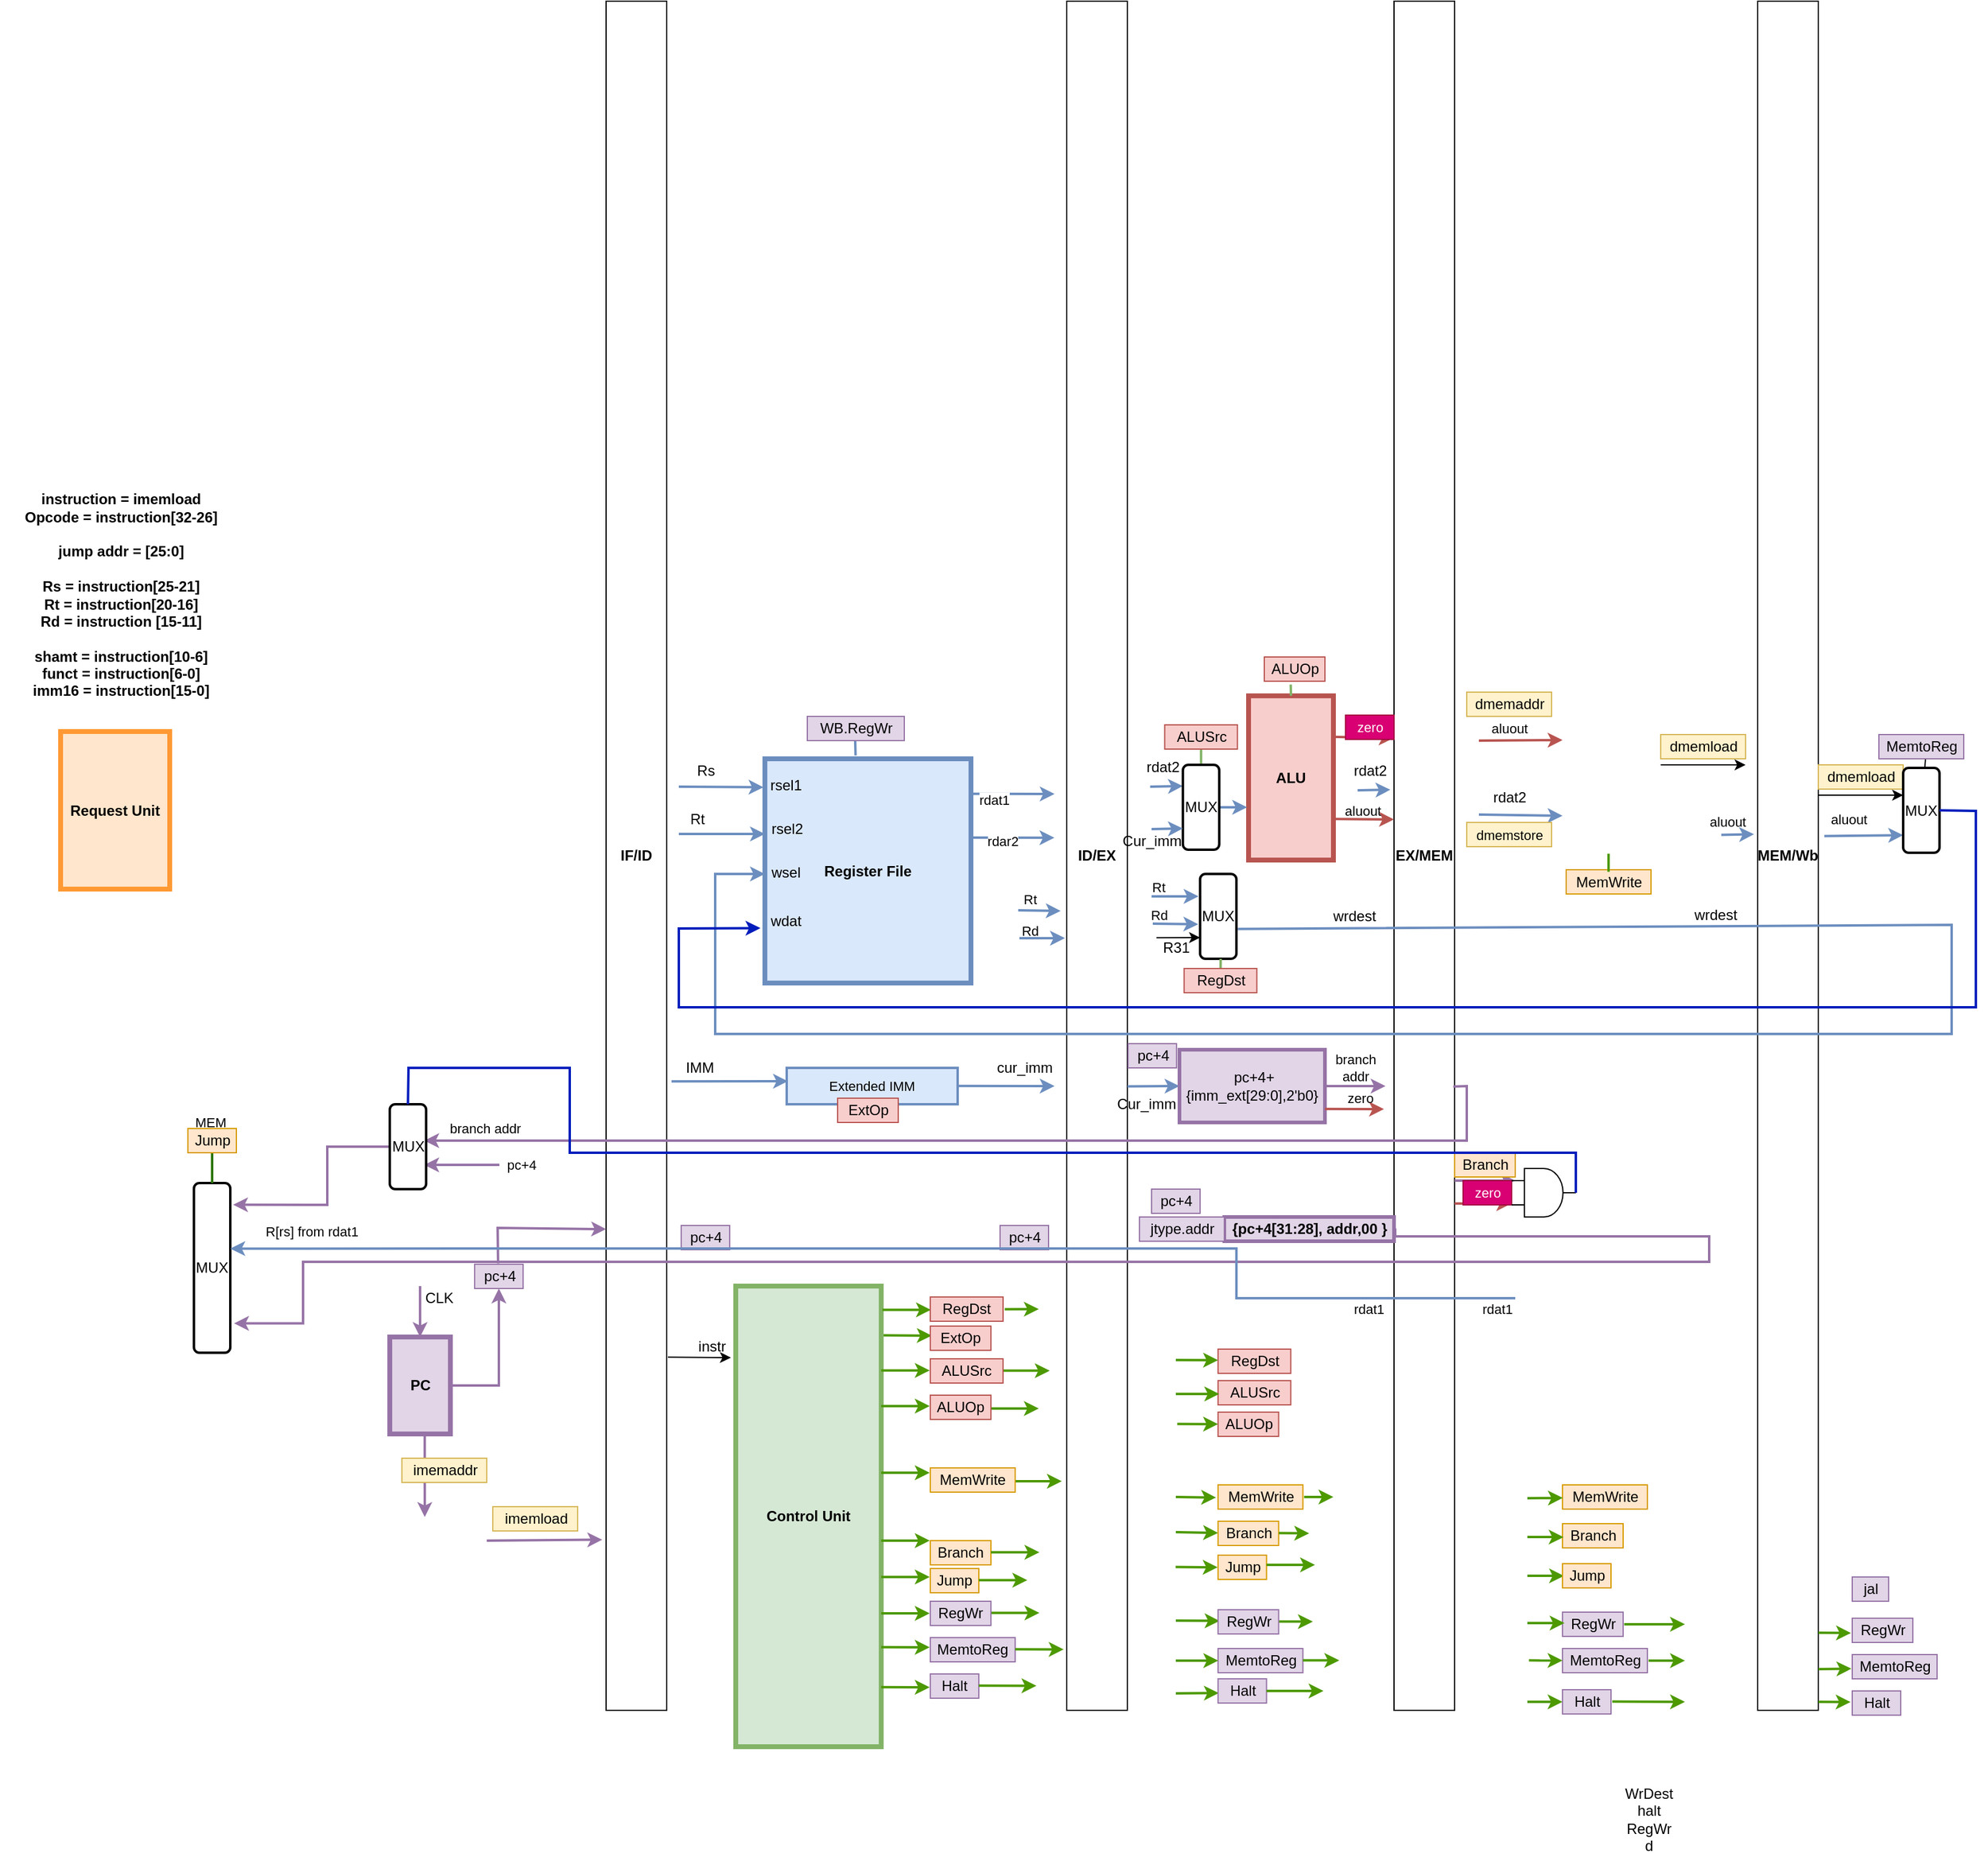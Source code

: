 <mxfile version="16.5.5" type="github">
  <diagram id="ZBSky5QGZU4ZRfo___sx" name="Page-1">
    <mxGraphModel dx="2559" dy="2126" grid="1" gridSize="10" guides="1" tooltips="1" connect="1" arrows="1" fold="1" page="1" pageScale="1" pageWidth="850" pageHeight="1100" math="0" shadow="0">
      <root>
        <mxCell id="0" />
        <mxCell id="1" parent="0" />
        <mxCell id="QPjuQyHc1zBI7uoP9U3m-1" value="IF/ID" style="rounded=0;whiteSpace=wrap;html=1;fontStyle=1" parent="1" vertex="1">
          <mxGeometry x="-50" y="-800" width="50" height="1410" as="geometry" />
        </mxCell>
        <mxCell id="QPjuQyHc1zBI7uoP9U3m-2" value="ID/EX" style="rounded=0;whiteSpace=wrap;html=1;fontStyle=1" parent="1" vertex="1">
          <mxGeometry x="330" y="-800" width="50" height="1410" as="geometry" />
        </mxCell>
        <mxCell id="QPjuQyHc1zBI7uoP9U3m-3" value="EX/MEM" style="rounded=0;whiteSpace=wrap;html=1;fontStyle=1" parent="1" vertex="1">
          <mxGeometry x="600" y="-800" width="50" height="1410" as="geometry" />
        </mxCell>
        <mxCell id="QPjuQyHc1zBI7uoP9U3m-4" value="MEM/Wb" style="rounded=0;whiteSpace=wrap;html=1;fontStyle=1" parent="1" vertex="1">
          <mxGeometry x="900" y="-800" width="50" height="1410" as="geometry" />
        </mxCell>
        <mxCell id="QPjuQyHc1zBI7uoP9U3m-7" value="" style="endArrow=classic;html=1;rounded=0;exitX=1.081;exitY=0.671;exitDx=0;exitDy=0;exitPerimeter=0;entryX=0.9;entryY=0.95;entryDx=0;entryDy=0;entryPerimeter=0;" parent="1" target="QPjuQyHc1zBI7uoP9U3m-8" edge="1">
          <mxGeometry width="50" height="50" relative="1" as="geometry">
            <mxPoint x="1.0" y="318.62" as="sourcePoint" />
            <mxPoint x="66.95" y="319" as="targetPoint" />
          </mxGeometry>
        </mxCell>
        <mxCell id="QPjuQyHc1zBI7uoP9U3m-8" value="instr" style="text;html=1;align=center;verticalAlign=middle;resizable=0;points=[];autosize=1;strokeColor=none;fillColor=none;" parent="1" vertex="1">
          <mxGeometry x="16.95" y="300" width="40" height="20" as="geometry" />
        </mxCell>
        <mxCell id="QPjuQyHc1zBI7uoP9U3m-15" value="&lt;b&gt;Control Unit&lt;/b&gt;" style="rounded=0;whiteSpace=wrap;html=1;fillColor=#d5e8d4;strokeColor=#82b366;strokeWidth=4;" parent="1" vertex="1">
          <mxGeometry x="56.95" y="260" width="120" height="380" as="geometry" />
        </mxCell>
        <mxCell id="QPjuQyHc1zBI7uoP9U3m-16" value="" style="endArrow=classic;html=1;rounded=0;strokeColor=#4D9900;strokeWidth=2;" parent="1" edge="1">
          <mxGeometry width="50" height="50" relative="1" as="geometry">
            <mxPoint x="176.95" y="329.58" as="sourcePoint" />
            <mxPoint x="216.95" y="329.58" as="targetPoint" />
          </mxGeometry>
        </mxCell>
        <mxCell id="QPjuQyHc1zBI7uoP9U3m-17" value="" style="endArrow=classic;html=1;rounded=0;strokeColor=#4D9900;strokeWidth=2;" parent="1" edge="1">
          <mxGeometry width="50" height="50" relative="1" as="geometry">
            <mxPoint x="176.95" y="359" as="sourcePoint" />
            <mxPoint x="216.95" y="359" as="targetPoint" />
            <Array as="points">
              <mxPoint x="186.95" y="359" />
            </Array>
          </mxGeometry>
        </mxCell>
        <mxCell id="QPjuQyHc1zBI7uoP9U3m-19" value="" style="endArrow=classic;html=1;rounded=0;strokeColor=#4D9900;strokeWidth=2;" parent="1" edge="1">
          <mxGeometry width="50" height="50" relative="1" as="geometry">
            <mxPoint x="176.95" y="414" as="sourcePoint" />
            <mxPoint x="216.95" y="414" as="targetPoint" />
          </mxGeometry>
        </mxCell>
        <mxCell id="QPjuQyHc1zBI7uoP9U3m-21" value="" style="endArrow=classic;html=1;rounded=0;strokeColor=#4D9900;strokeWidth=2;" parent="1" edge="1">
          <mxGeometry width="50" height="50" relative="1" as="geometry">
            <mxPoint x="176.95" y="470" as="sourcePoint" />
            <mxPoint x="216.95" y="470" as="targetPoint" />
          </mxGeometry>
        </mxCell>
        <mxCell id="QPjuQyHc1zBI7uoP9U3m-22" value="" style="endArrow=classic;html=1;rounded=0;strokeColor=#4D9900;strokeWidth=2;" parent="1" edge="1">
          <mxGeometry width="50" height="50" relative="1" as="geometry">
            <mxPoint x="176.95" y="500" as="sourcePoint" />
            <mxPoint x="216.95" y="500" as="targetPoint" />
          </mxGeometry>
        </mxCell>
        <mxCell id="QPjuQyHc1zBI7uoP9U3m-24" value="RegDst" style="text;html=1;align=center;verticalAlign=middle;resizable=0;points=[];autosize=1;strokeColor=#b85450;fillColor=#f8cecc;" parent="1" vertex="1">
          <mxGeometry x="217.45" y="269" width="60" height="20" as="geometry" />
        </mxCell>
        <mxCell id="QPjuQyHc1zBI7uoP9U3m-29" value="MemtoReg" style="text;html=1;align=center;verticalAlign=middle;resizable=0;points=[];autosize=1;strokeColor=#9673a6;fillColor=#e1d5e7;" parent="1" vertex="1">
          <mxGeometry x="217.45" y="550" width="70" height="20" as="geometry" />
        </mxCell>
        <mxCell id="QPjuQyHc1zBI7uoP9U3m-30" value="" style="endArrow=classic;html=1;rounded=0;strokeColor=#4D9900;strokeWidth=2;" parent="1" edge="1">
          <mxGeometry width="50" height="50" relative="1" as="geometry">
            <mxPoint x="176.95" y="530.0" as="sourcePoint" />
            <mxPoint x="216.95" y="530.0" as="targetPoint" />
          </mxGeometry>
        </mxCell>
        <mxCell id="QPjuQyHc1zBI7uoP9U3m-31" value="Branch" style="text;html=1;align=center;verticalAlign=middle;resizable=0;points=[];autosize=1;strokeColor=#d79b00;fillColor=#ffe6cc;" parent="1" vertex="1">
          <mxGeometry x="217.45" y="470" width="50" height="20" as="geometry" />
        </mxCell>
        <mxCell id="QPjuQyHc1zBI7uoP9U3m-32" value="" style="endArrow=classic;html=1;rounded=0;strokeColor=#4D9900;strokeWidth=2;exitX=1;exitY=0.784;exitDx=0;exitDy=0;exitPerimeter=0;" parent="1" source="QPjuQyHc1zBI7uoP9U3m-15" edge="1">
          <mxGeometry width="50" height="50" relative="1" as="geometry">
            <mxPoint x="181.95" y="558" as="sourcePoint" />
            <mxPoint x="216.95" y="558" as="targetPoint" />
          </mxGeometry>
        </mxCell>
        <mxCell id="QPjuQyHc1zBI7uoP9U3m-33" value="Jump" style="text;html=1;align=center;verticalAlign=middle;resizable=0;points=[];autosize=1;strokeColor=#d79b00;fillColor=#ffe6cc;" parent="1" vertex="1">
          <mxGeometry x="217.45" y="493.0" width="40" height="20" as="geometry" />
        </mxCell>
        <mxCell id="QPjuQyHc1zBI7uoP9U3m-34" value="Halt" style="text;html=1;align=center;verticalAlign=middle;resizable=0;points=[];autosize=1;strokeColor=#9673a6;fillColor=#e1d5e7;" parent="1" vertex="1">
          <mxGeometry x="217.45" y="580" width="40" height="20" as="geometry" />
        </mxCell>
        <mxCell id="QPjuQyHc1zBI7uoP9U3m-35" value="" style="endArrow=classic;html=1;rounded=0;strokeColor=#4D9900;strokeWidth=2;exitX=1;exitY=0.784;exitDx=0;exitDy=0;exitPerimeter=0;" parent="1" edge="1">
          <mxGeometry width="50" height="50" relative="1" as="geometry">
            <mxPoint x="176.95" y="590.92" as="sourcePoint" />
            <mxPoint x="216.95" y="591" as="targetPoint" />
          </mxGeometry>
        </mxCell>
        <mxCell id="QPjuQyHc1zBI7uoP9U3m-36" value="" style="endArrow=classic;html=1;rounded=0;strokeColor=#4D9900;strokeWidth=2;entryX=0.034;entryY=0.396;entryDx=0;entryDy=0;entryPerimeter=0;" parent="1" edge="1">
          <mxGeometry width="50" height="50" relative="1" as="geometry">
            <mxPoint x="178.95" y="300.58" as="sourcePoint" />
            <mxPoint x="218.65" y="300.92" as="targetPoint" />
          </mxGeometry>
        </mxCell>
        <mxCell id="QPjuQyHc1zBI7uoP9U3m-43" value="" style="endArrow=classic;html=1;rounded=0;strokeColor=#4D9900;strokeWidth=2;" parent="1" edge="1">
          <mxGeometry width="50" height="50" relative="1" as="geometry">
            <mxPoint x="177.95" y="279.58" as="sourcePoint" />
            <mxPoint x="217.95" y="279.58" as="targetPoint" />
          </mxGeometry>
        </mxCell>
        <mxCell id="QPjuQyHc1zBI7uoP9U3m-46" value="RegDst" style="text;html=1;align=center;verticalAlign=middle;resizable=0;points=[];autosize=1;strokeColor=#b85450;fillColor=#f8cecc;" parent="1" vertex="1">
          <mxGeometry x="454.82" y="312" width="60" height="20" as="geometry" />
        </mxCell>
        <mxCell id="QPjuQyHc1zBI7uoP9U3m-48" value="ALUSrc" style="text;html=1;align=center;verticalAlign=middle;resizable=0;points=[];autosize=1;strokeColor=#b85450;fillColor=#f8cecc;" parent="1" vertex="1">
          <mxGeometry x="454.82" y="338" width="60" height="20" as="geometry" />
        </mxCell>
        <mxCell id="QPjuQyHc1zBI7uoP9U3m-49" value="ALUOp" style="text;html=1;align=center;verticalAlign=middle;resizable=0;points=[];autosize=1;strokeColor=#b85450;fillColor=#f8cecc;" parent="1" vertex="1">
          <mxGeometry x="454.82" y="364" width="50" height="20" as="geometry" />
        </mxCell>
        <mxCell id="QPjuQyHc1zBI7uoP9U3m-50" value="" style="endArrow=classic;html=1;rounded=0;strokeColor=#4D9900;strokeWidth=2;" parent="1" edge="1">
          <mxGeometry width="50" height="50" relative="1" as="geometry">
            <mxPoint x="420" y="349" as="sourcePoint" />
            <mxPoint x="455.82" y="349.0" as="targetPoint" />
          </mxGeometry>
        </mxCell>
        <mxCell id="QPjuQyHc1zBI7uoP9U3m-53" value="" style="endArrow=classic;html=1;rounded=0;strokeColor=#4D9900;strokeWidth=2;entryX=0;entryY=0.458;entryDx=0;entryDy=0;entryPerimeter=0;" parent="1" target="QPjuQyHc1zBI7uoP9U3m-46" edge="1">
          <mxGeometry width="50" height="50" relative="1" as="geometry">
            <mxPoint x="420" y="321" as="sourcePoint" />
            <mxPoint x="456.82" y="322.0" as="targetPoint" />
          </mxGeometry>
        </mxCell>
        <mxCell id="QPjuQyHc1zBI7uoP9U3m-57" value="" style="endArrow=classic;html=1;rounded=0;strokeColor=#4D9900;strokeWidth=2;entryX=-0.023;entryY=0.522;entryDx=0;entryDy=0;entryPerimeter=0;" parent="1" target="QPjuQyHc1zBI7uoP9U3m-65" edge="1">
          <mxGeometry width="50" height="50" relative="1" as="geometry">
            <mxPoint x="420" y="434" as="sourcePoint" />
            <mxPoint x="455.82" y="434" as="targetPoint" />
          </mxGeometry>
        </mxCell>
        <mxCell id="QPjuQyHc1zBI7uoP9U3m-59" value="" style="endArrow=classic;html=1;rounded=0;strokeColor=#4D9900;strokeWidth=2;" parent="1" target="QPjuQyHc1zBI7uoP9U3m-62" edge="1">
          <mxGeometry width="50" height="50" relative="1" as="geometry">
            <mxPoint x="420" y="463" as="sourcePoint" />
            <mxPoint x="454" y="463" as="targetPoint" />
          </mxGeometry>
        </mxCell>
        <mxCell id="QPjuQyHc1zBI7uoP9U3m-60" value="" style="endArrow=classic;html=1;rounded=0;strokeColor=#4D9900;strokeWidth=2;entryX=-0.008;entryY=0.502;entryDx=0;entryDy=0;entryPerimeter=0;" parent="1" target="QPjuQyHc1zBI7uoP9U3m-63" edge="1">
          <mxGeometry width="50" height="50" relative="1" as="geometry">
            <mxPoint x="419.82" y="491.8" as="sourcePoint" />
            <mxPoint x="459.82" y="491.8" as="targetPoint" />
          </mxGeometry>
        </mxCell>
        <mxCell id="QPjuQyHc1zBI7uoP9U3m-62" value="Branch" style="text;html=1;align=center;verticalAlign=middle;resizable=0;points=[];autosize=1;strokeColor=#d79b00;fillColor=#ffe6cc;" parent="1" vertex="1">
          <mxGeometry x="454.82" y="454" width="50" height="20" as="geometry" />
        </mxCell>
        <mxCell id="QPjuQyHc1zBI7uoP9U3m-63" value="Jump" style="text;html=1;align=center;verticalAlign=middle;resizable=0;points=[];autosize=1;strokeColor=#d79b00;fillColor=#ffe6cc;" parent="1" vertex="1">
          <mxGeometry x="454.82" y="482.0" width="40" height="20" as="geometry" />
        </mxCell>
        <mxCell id="QPjuQyHc1zBI7uoP9U3m-65" value="MemWrite" style="text;html=1;align=center;verticalAlign=middle;resizable=0;points=[];autosize=1;strokeColor=#d79b00;fillColor=#ffe6cc;" parent="1" vertex="1">
          <mxGeometry x="454.82" y="424" width="70" height="20" as="geometry" />
        </mxCell>
        <mxCell id="QPjuQyHc1zBI7uoP9U3m-67" value="" style="endArrow=classic;html=1;rounded=0;strokeColor=#4D9900;strokeWidth=2;" parent="1" edge="1">
          <mxGeometry width="50" height="50" relative="1" as="geometry">
            <mxPoint x="525.82" y="434" as="sourcePoint" />
            <mxPoint x="550" y="434" as="targetPoint" />
            <Array as="points">
              <mxPoint x="550" y="434" />
            </Array>
          </mxGeometry>
        </mxCell>
        <mxCell id="QPjuQyHc1zBI7uoP9U3m-69" value="" style="endArrow=classic;html=1;rounded=0;strokeColor=#4D9900;strokeWidth=2;" parent="1" edge="1">
          <mxGeometry width="50" height="50" relative="1" as="geometry">
            <mxPoint x="505.0" y="463.8" as="sourcePoint" />
            <mxPoint x="530" y="464" as="targetPoint" />
          </mxGeometry>
        </mxCell>
        <mxCell id="QPjuQyHc1zBI7uoP9U3m-70" value="" style="endArrow=classic;html=1;rounded=0;strokeColor=#4D9900;strokeWidth=2;" parent="1" edge="1">
          <mxGeometry width="50" height="50" relative="1" as="geometry">
            <mxPoint x="494.82" y="490" as="sourcePoint" />
            <mxPoint x="534.82" y="490" as="targetPoint" />
          </mxGeometry>
        </mxCell>
        <mxCell id="QPjuQyHc1zBI7uoP9U3m-72" value="MemtoReg" style="text;html=1;align=center;verticalAlign=middle;resizable=0;points=[];autosize=1;strokeColor=#9673a6;fillColor=#e1d5e7;" parent="1" vertex="1">
          <mxGeometry x="454.82" y="559" width="70" height="20" as="geometry" />
        </mxCell>
        <mxCell id="QPjuQyHc1zBI7uoP9U3m-73" value="" style="endArrow=classic;html=1;rounded=0;strokeColor=#4D9900;strokeWidth=2;entryX=0.025;entryY=0.46;entryDx=0;entryDy=0;entryPerimeter=0;" parent="1" target="QPjuQyHc1zBI7uoP9U3m-235" edge="1">
          <mxGeometry width="50" height="50" relative="1" as="geometry">
            <mxPoint x="420" y="536" as="sourcePoint" />
            <mxPoint x="450.82" y="536.41" as="targetPoint" />
          </mxGeometry>
        </mxCell>
        <mxCell id="QPjuQyHc1zBI7uoP9U3m-74" value="" style="endArrow=classic;html=1;rounded=0;strokeColor=#4D9900;strokeWidth=2;" parent="1" edge="1">
          <mxGeometry width="50" height="50" relative="1" as="geometry">
            <mxPoint x="420" y="569" as="sourcePoint" />
            <mxPoint x="455" y="569" as="targetPoint" />
          </mxGeometry>
        </mxCell>
        <mxCell id="QPjuQyHc1zBI7uoP9U3m-78" value="" style="endArrow=classic;html=1;rounded=0;strokeColor=#4D9900;strokeWidth=2;" parent="1" edge="1">
          <mxGeometry width="50" height="50" relative="1" as="geometry">
            <mxPoint x="524.82" y="568.8" as="sourcePoint" />
            <mxPoint x="554.82" y="568.8" as="targetPoint" />
          </mxGeometry>
        </mxCell>
        <mxCell id="QPjuQyHc1zBI7uoP9U3m-79" value="" style="endArrow=classic;html=1;rounded=0;strokeColor=#4D9900;strokeWidth=2;" parent="1" edge="1">
          <mxGeometry width="50" height="50" relative="1" as="geometry">
            <mxPoint x="503.0" y="536.8" as="sourcePoint" />
            <mxPoint x="533" y="536.8" as="targetPoint" />
          </mxGeometry>
        </mxCell>
        <mxCell id="QPjuQyHc1zBI7uoP9U3m-82" value="Branch" style="text;html=1;align=center;verticalAlign=middle;resizable=0;points=[];autosize=1;strokeColor=#d79b00;fillColor=#ffe6cc;" parent="1" vertex="1">
          <mxGeometry x="739" y="456" width="50" height="20" as="geometry" />
        </mxCell>
        <mxCell id="QPjuQyHc1zBI7uoP9U3m-84" value="MemWrite" style="text;html=1;align=center;verticalAlign=middle;resizable=0;points=[];autosize=1;strokeColor=#d79b00;fillColor=#ffe6cc;" parent="1" vertex="1">
          <mxGeometry x="739" y="424" width="70" height="20" as="geometry" />
        </mxCell>
        <mxCell id="QPjuQyHc1zBI7uoP9U3m-85" value="RegWr" style="text;html=1;align=center;verticalAlign=middle;resizable=0;points=[];autosize=1;strokeColor=#9673a6;fillColor=#e1d5e7;" parent="1" vertex="1">
          <mxGeometry x="739" y="529" width="50" height="20" as="geometry" />
        </mxCell>
        <mxCell id="QPjuQyHc1zBI7uoP9U3m-86" value="MemtoReg" style="text;html=1;align=center;verticalAlign=middle;resizable=0;points=[];autosize=1;strokeColor=#9673a6;fillColor=#e1d5e7;" parent="1" vertex="1">
          <mxGeometry x="739" y="559" width="70" height="20" as="geometry" />
        </mxCell>
        <mxCell id="QPjuQyHc1zBI7uoP9U3m-87" value="" style="endArrow=classic;html=1;rounded=0;strokeColor=#4D9900;strokeWidth=2;" parent="1" edge="1">
          <mxGeometry width="50" height="50" relative="1" as="geometry">
            <mxPoint x="275.95" y="329.8" as="sourcePoint" />
            <mxPoint x="315.95" y="329.8" as="targetPoint" />
          </mxGeometry>
        </mxCell>
        <mxCell id="QPjuQyHc1zBI7uoP9U3m-88" value="" style="endArrow=classic;html=1;rounded=0;strokeColor=#4D9900;strokeWidth=2;" parent="1" edge="1">
          <mxGeometry width="50" height="50" relative="1" as="geometry">
            <mxPoint x="266.95" y="361" as="sourcePoint" />
            <mxPoint x="306.95" y="361" as="targetPoint" />
            <Array as="points">
              <mxPoint x="276.95" y="361" />
            </Array>
          </mxGeometry>
        </mxCell>
        <mxCell id="QPjuQyHc1zBI7uoP9U3m-90" value="" style="endArrow=classic;html=1;rounded=0;strokeColor=#4D9900;strokeWidth=2;" parent="1" edge="1">
          <mxGeometry width="50" height="50" relative="1" as="geometry">
            <mxPoint x="285.95" y="421" as="sourcePoint" />
            <mxPoint x="325.95" y="421" as="targetPoint" />
          </mxGeometry>
        </mxCell>
        <mxCell id="QPjuQyHc1zBI7uoP9U3m-92" value="" style="endArrow=classic;html=1;rounded=0;strokeColor=#4D9900;strokeWidth=2;" parent="1" edge="1">
          <mxGeometry width="50" height="50" relative="1" as="geometry">
            <mxPoint x="267.45" y="479.66" as="sourcePoint" />
            <mxPoint x="307.45" y="479.66" as="targetPoint" />
          </mxGeometry>
        </mxCell>
        <mxCell id="QPjuQyHc1zBI7uoP9U3m-93" value="" style="endArrow=classic;html=1;rounded=0;strokeColor=#4D9900;strokeWidth=2;" parent="1" edge="1">
          <mxGeometry width="50" height="50" relative="1" as="geometry">
            <mxPoint x="257.45" y="502.66" as="sourcePoint" />
            <mxPoint x="297.45" y="502.66" as="targetPoint" />
          </mxGeometry>
        </mxCell>
        <mxCell id="QPjuQyHc1zBI7uoP9U3m-94" value="" style="endArrow=classic;html=1;rounded=0;strokeColor=#4D9900;strokeWidth=2;" parent="1" edge="1">
          <mxGeometry width="50" height="50" relative="1" as="geometry">
            <mxPoint x="267.45" y="529.66" as="sourcePoint" />
            <mxPoint x="307.45" y="529.66" as="targetPoint" />
          </mxGeometry>
        </mxCell>
        <mxCell id="QPjuQyHc1zBI7uoP9U3m-95" value="" style="endArrow=classic;html=1;rounded=0;strokeColor=#4D9900;strokeWidth=2;exitX=1;exitY=0.784;exitDx=0;exitDy=0;exitPerimeter=0;" parent="1" edge="1">
          <mxGeometry width="50" height="50" relative="1" as="geometry">
            <mxPoint x="287.45" y="559.66" as="sourcePoint" />
            <mxPoint x="327.45" y="559.74" as="targetPoint" />
          </mxGeometry>
        </mxCell>
        <mxCell id="QPjuQyHc1zBI7uoP9U3m-97" value="" style="endArrow=classic;html=1;rounded=0;strokeColor=#4D9900;strokeWidth=2;exitX=1.023;exitY=0.506;exitDx=0;exitDy=0;exitPerimeter=0;" parent="1" source="QPjuQyHc1zBI7uoP9U3m-24" edge="1">
          <mxGeometry width="50" height="50" relative="1" as="geometry">
            <mxPoint x="284.95" y="278.58" as="sourcePoint" />
            <mxPoint x="306.95" y="279" as="targetPoint" />
          </mxGeometry>
        </mxCell>
        <mxCell id="QPjuQyHc1zBI7uoP9U3m-99" value="" style="endArrow=classic;html=1;rounded=0;strokeColor=#4D9900;strokeWidth=2;entryX=0.004;entryY=0.538;entryDx=0;entryDy=0;entryPerimeter=0;" parent="1" target="QPjuQyHc1zBI7uoP9U3m-84" edge="1">
          <mxGeometry width="50" height="50" relative="1" as="geometry">
            <mxPoint x="710" y="435" as="sourcePoint" />
            <mxPoint x="740" y="433" as="targetPoint" />
          </mxGeometry>
        </mxCell>
        <mxCell id="QPjuQyHc1zBI7uoP9U3m-101" value="" style="endArrow=classic;html=1;rounded=0;strokeColor=#4D9900;strokeWidth=2;entryX=0.018;entryY=0.554;entryDx=0;entryDy=0;entryPerimeter=0;" parent="1" target="QPjuQyHc1zBI7uoP9U3m-82" edge="1">
          <mxGeometry width="50" height="50" relative="1" as="geometry">
            <mxPoint x="710" y="467" as="sourcePoint" />
            <mxPoint x="741" y="469" as="targetPoint" />
          </mxGeometry>
        </mxCell>
        <mxCell id="QPjuQyHc1zBI7uoP9U3m-102" value="" style="endArrow=classic;html=1;rounded=0;strokeColor=#4D9900;strokeWidth=2;entryX=0.031;entryY=0.504;entryDx=0;entryDy=0;entryPerimeter=0;" parent="1" target="QPjuQyHc1zBI7uoP9U3m-108" edge="1">
          <mxGeometry width="50" height="50" relative="1" as="geometry">
            <mxPoint x="710" y="499" as="sourcePoint" />
            <mxPoint x="739" y="498.8" as="targetPoint" />
          </mxGeometry>
        </mxCell>
        <mxCell id="QPjuQyHc1zBI7uoP9U3m-108" value="Jump" style="text;html=1;align=center;verticalAlign=middle;resizable=0;points=[];autosize=1;strokeColor=#d79b00;fillColor=#ffe6cc;" parent="1" vertex="1">
          <mxGeometry x="739" y="489.0" width="40" height="20" as="geometry" />
        </mxCell>
        <mxCell id="QPjuQyHc1zBI7uoP9U3m-109" value="" style="endArrow=classic;html=1;rounded=0;strokeColor=#4D9900;strokeWidth=2;entryX=0.033;entryY=0.45;entryDx=0;entryDy=0;entryPerimeter=0;" parent="1" target="QPjuQyHc1zBI7uoP9U3m-85" edge="1">
          <mxGeometry width="50" height="50" relative="1" as="geometry">
            <mxPoint x="710" y="538" as="sourcePoint" />
            <mxPoint x="750" y="529" as="targetPoint" />
            <Array as="points">
              <mxPoint x="720" y="538" />
            </Array>
          </mxGeometry>
        </mxCell>
        <mxCell id="QPjuQyHc1zBI7uoP9U3m-110" value="" style="endArrow=classic;html=1;rounded=0;strokeColor=#4D9900;strokeWidth=2;exitX=1.046;exitY=0.877;exitDx=0;exitDy=0;exitPerimeter=0;" parent="1" target="QPjuQyHc1zBI7uoP9U3m-86" edge="1">
          <mxGeometry width="50" height="50" relative="1" as="geometry">
            <mxPoint x="711.3" y="568.8" as="sourcePoint" />
            <mxPoint x="739" y="568.94" as="targetPoint" />
          </mxGeometry>
        </mxCell>
        <mxCell id="QPjuQyHc1zBI7uoP9U3m-112" value="" style="endArrow=classic;html=1;rounded=0;strokeColor=#4D9900;strokeWidth=2;exitX=1.014;exitY=0.5;exitDx=0;exitDy=0;exitPerimeter=0;" parent="1" source="QPjuQyHc1zBI7uoP9U3m-86" edge="1">
          <mxGeometry width="50" height="50" relative="1" as="geometry">
            <mxPoint x="775" y="550" as="sourcePoint" />
            <mxPoint x="840" y="569" as="targetPoint" />
          </mxGeometry>
        </mxCell>
        <mxCell id="QPjuQyHc1zBI7uoP9U3m-113" value="" style="endArrow=classic;html=1;rounded=0;strokeColor=#4D9900;strokeWidth=2;exitX=1.017;exitY=0.5;exitDx=0;exitDy=0;exitPerimeter=0;" parent="1" source="QPjuQyHc1zBI7uoP9U3m-85" edge="1">
          <mxGeometry width="50" height="50" relative="1" as="geometry">
            <mxPoint x="872.98" y="579" as="sourcePoint" />
            <mxPoint x="840" y="539" as="targetPoint" />
          </mxGeometry>
        </mxCell>
        <mxCell id="QPjuQyHc1zBI7uoP9U3m-114" value="RegWr" style="text;html=1;align=center;verticalAlign=middle;resizable=0;points=[];autosize=1;strokeColor=#9673a6;fillColor=#e1d5e7;" parent="1" vertex="1">
          <mxGeometry x="978" y="534" width="50" height="20" as="geometry" />
        </mxCell>
        <mxCell id="QPjuQyHc1zBI7uoP9U3m-115" value="MemtoReg" style="text;html=1;align=center;verticalAlign=middle;resizable=0;points=[];autosize=1;strokeColor=#9673a6;fillColor=#e1d5e7;" parent="1" vertex="1">
          <mxGeometry x="978" y="564" width="70" height="20" as="geometry" />
        </mxCell>
        <mxCell id="QPjuQyHc1zBI7uoP9U3m-116" value="" style="endArrow=classic;html=1;rounded=0;strokeColor=#4D9900;strokeWidth=2;entryX=-0.01;entryY=0.582;entryDx=0;entryDy=0;entryPerimeter=0;" parent="1" target="QPjuQyHc1zBI7uoP9U3m-115" edge="1">
          <mxGeometry width="50" height="50" relative="1" as="geometry">
            <mxPoint x="950" y="576" as="sourcePoint" />
            <mxPoint x="983.98" y="575.2" as="targetPoint" />
          </mxGeometry>
        </mxCell>
        <mxCell id="QPjuQyHc1zBI7uoP9U3m-117" value="" style="endArrow=classic;html=1;rounded=0;strokeColor=#4D9900;strokeWidth=2;entryX=-0.021;entryY=0.61;entryDx=0;entryDy=0;entryPerimeter=0;" parent="1" target="QPjuQyHc1zBI7uoP9U3m-114" edge="1">
          <mxGeometry width="50" height="50" relative="1" as="geometry">
            <mxPoint x="950" y="546" as="sourcePoint" />
            <mxPoint x="982.98" y="544" as="targetPoint" />
          </mxGeometry>
        </mxCell>
        <mxCell id="QPjuQyHc1zBI7uoP9U3m-119" value="" style="endArrow=classic;html=1;rounded=0;strokeColor=#4D9900;strokeWidth=2;entryX=-0.049;entryY=0.888;entryDx=0;entryDy=0;entryPerimeter=0;" parent="1" edge="1">
          <mxGeometry width="50" height="50" relative="1" as="geometry">
            <mxPoint x="257.45" y="589.66" as="sourcePoint" />
            <mxPoint x="305.0" y="589.74" as="targetPoint" />
          </mxGeometry>
        </mxCell>
        <mxCell id="QPjuQyHc1zBI7uoP9U3m-120" value="" style="endArrow=classic;html=1;rounded=0;strokeColor=#4D9900;strokeWidth=2;entryX=0.016;entryY=0.586;entryDx=0;entryDy=0;entryPerimeter=0;" parent="1" target="QPjuQyHc1zBI7uoP9U3m-121" edge="1">
          <mxGeometry width="50" height="50" relative="1" as="geometry">
            <mxPoint x="420" y="596" as="sourcePoint" />
            <mxPoint x="455.82" y="592" as="targetPoint" />
          </mxGeometry>
        </mxCell>
        <mxCell id="QPjuQyHc1zBI7uoP9U3m-121" value="Halt" style="text;html=1;align=center;verticalAlign=middle;resizable=0;points=[];autosize=1;strokeColor=#9673a6;fillColor=#e1d5e7;" parent="1" vertex="1">
          <mxGeometry x="454.82" y="584" width="40" height="20" as="geometry" />
        </mxCell>
        <mxCell id="QPjuQyHc1zBI7uoP9U3m-123" value="" style="endArrow=classic;html=1;rounded=0;strokeColor=#4D9900;strokeWidth=2;" parent="1" edge="1">
          <mxGeometry width="50" height="50" relative="1" as="geometry">
            <mxPoint x="494.82" y="594" as="sourcePoint" />
            <mxPoint x="541.82" y="594" as="targetPoint" />
          </mxGeometry>
        </mxCell>
        <mxCell id="QPjuQyHc1zBI7uoP9U3m-126" value="" style="endArrow=classic;html=1;rounded=0;strokeColor=#4D9900;strokeWidth=2;" parent="1" target="QPjuQyHc1zBI7uoP9U3m-127" edge="1">
          <mxGeometry width="50" height="50" relative="1" as="geometry">
            <mxPoint x="710" y="603" as="sourcePoint" />
            <mxPoint x="737" y="592" as="targetPoint" />
          </mxGeometry>
        </mxCell>
        <mxCell id="QPjuQyHc1zBI7uoP9U3m-127" value="Halt" style="text;html=1;align=center;verticalAlign=middle;resizable=0;points=[];autosize=1;strokeColor=#9673a6;fillColor=#e1d5e7;" parent="1" vertex="1">
          <mxGeometry x="739" y="593" width="40" height="20" as="geometry" />
        </mxCell>
        <mxCell id="QPjuQyHc1zBI7uoP9U3m-128" value="" style="endArrow=classic;html=1;rounded=0;strokeColor=#4D9900;strokeWidth=2;" parent="1" edge="1">
          <mxGeometry width="50" height="50" relative="1" as="geometry">
            <mxPoint x="780" y="602.8" as="sourcePoint" />
            <mxPoint x="840" y="603" as="targetPoint" />
          </mxGeometry>
        </mxCell>
        <mxCell id="QPjuQyHc1zBI7uoP9U3m-129" value="" style="endArrow=classic;html=1;rounded=0;strokeColor=#4D9900;strokeWidth=2;entryX=-0.034;entryY=0.458;entryDx=0;entryDy=0;entryPerimeter=0;" parent="1" target="QPjuQyHc1zBI7uoP9U3m-130" edge="1">
          <mxGeometry width="50" height="50" relative="1" as="geometry">
            <mxPoint x="950" y="603" as="sourcePoint" />
            <mxPoint x="978" y="602" as="targetPoint" />
          </mxGeometry>
        </mxCell>
        <mxCell id="QPjuQyHc1zBI7uoP9U3m-130" value="Halt" style="text;html=1;align=center;verticalAlign=middle;resizable=0;points=[];autosize=1;strokeColor=#9673a6;fillColor=#e1d5e7;" parent="1" vertex="1">
          <mxGeometry x="978" y="594" width="40" height="20" as="geometry" />
        </mxCell>
        <mxCell id="QPjuQyHc1zBI7uoP9U3m-134" value="&lt;b&gt;PC&lt;/b&gt;" style="rounded=0;whiteSpace=wrap;html=1;fillColor=#e1d5e7;strokeColor=#9673a6;strokeWidth=4;" parent="1" vertex="1">
          <mxGeometry x="-228.45" y="302" width="50" height="80" as="geometry" />
        </mxCell>
        <mxCell id="QPjuQyHc1zBI7uoP9U3m-136" value="" style="endArrow=classic;html=1;rounded=0;fontColor=#000000;strokeColor=#9673a6;strokeWidth=2;entryX=0.5;entryY=0;entryDx=0;entryDy=0;fillColor=#e1d5e7;" parent="1" target="QPjuQyHc1zBI7uoP9U3m-134" edge="1">
          <mxGeometry width="50" height="50" relative="1" as="geometry">
            <mxPoint x="-203.45" y="260" as="sourcePoint" />
            <mxPoint x="241.55" y="230" as="targetPoint" />
          </mxGeometry>
        </mxCell>
        <mxCell id="QPjuQyHc1zBI7uoP9U3m-137" value="CLK" style="text;html=1;align=center;verticalAlign=middle;resizable=0;points=[];autosize=1;strokeColor=none;fillColor=none;fontColor=#000000;" parent="1" vertex="1">
          <mxGeometry x="-208.45" y="260" width="40" height="20" as="geometry" />
        </mxCell>
        <mxCell id="QPjuQyHc1zBI7uoP9U3m-138" value="" style="endArrow=classic;html=1;rounded=0;fontColor=#000000;strokeColor=#9673a6;strokeWidth=2;fillColor=#e1d5e7;entryX=0.048;entryY=0.017;entryDx=0;entryDy=0;entryPerimeter=0;" parent="1" edge="1">
          <mxGeometry width="50" height="50" relative="1" as="geometry">
            <mxPoint x="-199.63" y="380" as="sourcePoint" />
            <mxPoint x="-199.59" y="450.51" as="targetPoint" />
          </mxGeometry>
        </mxCell>
        <mxCell id="QPjuQyHc1zBI7uoP9U3m-140" value="" style="endArrow=classic;html=1;rounded=0;fontColor=#000000;strokeColor=#9673a6;strokeWidth=2;fillColor=#e1d5e7;entryX=-0.095;entryY=0.842;entryDx=0;entryDy=0;entryPerimeter=0;exitX=1;exitY=0.5;exitDx=0;exitDy=0;" parent="1" edge="1">
          <mxGeometry width="50" height="50" relative="1" as="geometry">
            <mxPoint x="-148.45" y="470" as="sourcePoint" />
            <mxPoint x="-53.2" y="469.24" as="targetPoint" />
          </mxGeometry>
        </mxCell>
        <mxCell id="QPjuQyHc1zBI7uoP9U3m-142" value="imemload" style="text;html=1;align=center;verticalAlign=middle;resizable=0;points=[];autosize=1;fillColor=#fff2cc;strokeColor=#d6b656;" parent="1" vertex="1">
          <mxGeometry x="-143.45" y="442" width="70" height="20" as="geometry" />
        </mxCell>
        <mxCell id="QPjuQyHc1zBI7uoP9U3m-144" value="&lt;div&gt;instruction = imemload&lt;/div&gt;&lt;div&gt;Opcode = instruction[32-26]&lt;/div&gt;&lt;div&gt;&lt;br&gt;&lt;/div&gt;&lt;div&gt;jump addr = [25:0]&lt;br&gt;&lt;/div&gt;&lt;div&gt;&lt;br&gt;&lt;/div&gt;&lt;div&gt;Rs = instruction[25-21]&lt;/div&gt;&lt;div&gt;Rt = instruction[20-16]&lt;/div&gt;&lt;div&gt;Rd = instruction [15-11]&lt;/div&gt;&lt;div&gt;&lt;br&gt;&lt;/div&gt;&lt;div&gt;&lt;div&gt;shamt = instruction[10-6]&lt;/div&gt;&lt;div&gt;funct = instruction[6-0]&lt;br&gt;&lt;/div&gt;&lt;div&gt;imm16 = instruction[15-0]&lt;/div&gt;&lt;div&gt;&lt;br&gt;&lt;/div&gt;&lt;/div&gt;&lt;div&gt;&lt;br&gt;&lt;/div&gt;&lt;div&gt;&lt;br&gt;&lt;/div&gt;&lt;div&gt;&lt;br&gt;&lt;/div&gt;&lt;div&gt;&lt;br&gt;&lt;/div&gt;" style="text;html=1;strokeColor=none;fillColor=none;align=center;verticalAlign=middle;whiteSpace=wrap;rounded=0;fontStyle=1" parent="1" vertex="1">
          <mxGeometry x="-550" y="-289" width="200" height="30" as="geometry" />
        </mxCell>
        <mxCell id="QPjuQyHc1zBI7uoP9U3m-145" value="" style="endArrow=classic;html=1;rounded=0;strokeColor=#9673a6;fontColor=#000000;strokeWidth=2;fillColor=#e1d5e7;exitX=1;exitY=0.5;exitDx=0;exitDy=0;" parent="1" source="QPjuQyHc1zBI7uoP9U3m-134" edge="1">
          <mxGeometry width="50" height="50" relative="1" as="geometry">
            <mxPoint x="101.55" y="462" as="sourcePoint" />
            <mxPoint x="-138.45" y="262" as="targetPoint" />
            <Array as="points">
              <mxPoint x="-138.45" y="342" />
            </Array>
          </mxGeometry>
        </mxCell>
        <mxCell id="QPjuQyHc1zBI7uoP9U3m-146" value="pc+4" style="text;html=1;align=center;verticalAlign=middle;resizable=0;points=[];autosize=1;strokeColor=#9673a6;fillColor=#e1d5e7;" parent="1" vertex="1">
          <mxGeometry x="-158.45" y="242" width="40" height="20" as="geometry" />
        </mxCell>
        <mxCell id="QPjuQyHc1zBI7uoP9U3m-147" value="" style="endArrow=classic;html=1;rounded=0;strokeColor=#9673a6;fontColor=#000000;strokeWidth=2;fillColor=#e1d5e7;exitX=0.484;exitY=-0.038;exitDx=0;exitDy=0;exitPerimeter=0;entryX=-0.031;entryY=0.632;entryDx=0;entryDy=0;entryPerimeter=0;" parent="1" source="QPjuQyHc1zBI7uoP9U3m-146" edge="1">
          <mxGeometry width="50" height="50" relative="1" as="geometry">
            <mxPoint x="231.55" y="292" as="sourcePoint" />
            <mxPoint x="-50.0" y="213.04" as="targetPoint" />
            <Array as="points">
              <mxPoint x="-139.45" y="212" />
            </Array>
          </mxGeometry>
        </mxCell>
        <mxCell id="QPjuQyHc1zBI7uoP9U3m-160" value="&lt;b&gt;Register File&lt;/b&gt;" style="rounded=0;whiteSpace=wrap;html=1;fillColor=#dae8fc;strokeColor=#6c8ebf;strokeWidth=4;" parent="1" vertex="1">
          <mxGeometry x="81" y="-175" width="170" height="185" as="geometry" />
        </mxCell>
        <mxCell id="QPjuQyHc1zBI7uoP9U3m-174" value="" style="endArrow=classic;html=1;rounded=0;strokeWidth=2;fillColor=#dae8fc;strokeColor=#6c8ebf;entryX=-0.007;entryY=0.127;entryDx=0;entryDy=0;entryPerimeter=0;" parent="1" target="QPjuQyHc1zBI7uoP9U3m-160" edge="1">
          <mxGeometry width="50" height="50" relative="1" as="geometry">
            <mxPoint x="10" y="-152" as="sourcePoint" />
            <mxPoint x="80" y="-150" as="targetPoint" />
          </mxGeometry>
        </mxCell>
        <mxCell id="QPjuQyHc1zBI7uoP9U3m-175" value="Rs" style="text;html=1;align=center;verticalAlign=middle;resizable=0;points=[];autosize=1;strokeColor=none;fillColor=none;fontColor=#000000;" parent="1" vertex="1">
          <mxGeometry x="16.95" y="-175" width="30" height="20" as="geometry" />
        </mxCell>
        <mxCell id="QPjuQyHc1zBI7uoP9U3m-176" value="" style="endArrow=classic;html=1;rounded=0;strokeWidth=2;fillColor=#dae8fc;strokeColor=#6c8ebf;" parent="1" edge="1">
          <mxGeometry width="50" height="50" relative="1" as="geometry">
            <mxPoint x="10" y="-113" as="sourcePoint" />
            <mxPoint x="81" y="-113" as="targetPoint" />
            <Array as="points">
              <mxPoint x="81" y="-113" />
            </Array>
          </mxGeometry>
        </mxCell>
        <mxCell id="QPjuQyHc1zBI7uoP9U3m-177" value="Rt" style="text;html=1;align=center;verticalAlign=middle;resizable=0;points=[];autosize=1;strokeColor=none;fillColor=none;fontColor=#000000;" parent="1" vertex="1">
          <mxGeometry x="10" y="-135" width="30" height="20" as="geometry" />
        </mxCell>
        <mxCell id="QPjuQyHc1zBI7uoP9U3m-181" value="MUX" style="rounded=1;whiteSpace=wrap;html=1;strokeWidth=2;" parent="1" vertex="1">
          <mxGeometry x="440" y="-80" width="30" height="70" as="geometry" />
        </mxCell>
        <mxCell id="QPjuQyHc1zBI7uoP9U3m-183" value="" style="endArrow=none;html=1;rounded=0;fontColor=#000000;strokeColor=#82b366;strokeWidth=2;fillColor=#d5e8d4;entryX=0.5;entryY=1;entryDx=0;entryDy=0;" parent="1" source="QPjuQyHc1zBI7uoP9U3m-233" edge="1">
          <mxGeometry width="50" height="50" relative="1" as="geometry">
            <mxPoint x="480" y="10" as="sourcePoint" />
            <mxPoint x="457.0" y="-10" as="targetPoint" />
          </mxGeometry>
        </mxCell>
        <mxCell id="QPjuQyHc1zBI7uoP9U3m-187" value="" style="endArrow=classic;html=1;rounded=0;exitX=0.101;exitY=0.079;exitDx=0;exitDy=0;exitPerimeter=0;entryX=0;entryY=0.75;entryDx=0;entryDy=0;" parent="1" source="QPjuQyHc1zBI7uoP9U3m-188" target="QPjuQyHc1zBI7uoP9U3m-181" edge="1">
          <mxGeometry width="50" height="50" relative="1" as="geometry">
            <mxPoint x="320" y="150" as="sourcePoint" />
            <mxPoint x="370" y="100" as="targetPoint" />
          </mxGeometry>
        </mxCell>
        <mxCell id="QPjuQyHc1zBI7uoP9U3m-188" value="R31" style="text;html=1;align=center;verticalAlign=middle;resizable=0;points=[];autosize=1;strokeColor=none;fillColor=none;" parent="1" vertex="1">
          <mxGeometry x="400" y="-29" width="40" height="20" as="geometry" />
        </mxCell>
        <mxCell id="QPjuQyHc1zBI7uoP9U3m-190" value="" style="endArrow=classic;html=1;rounded=0;entryX=1;entryY=1;entryDx=0;entryDy=0;strokeColor=#6c8ebf;strokeWidth=2;fillColor=#dae8fc;" parent="1" target="QPjuQyHc1zBI7uoP9U3m-194" edge="1">
          <mxGeometry width="50" height="50" relative="1" as="geometry">
            <mxPoint x="290" y="-50" as="sourcePoint" />
            <mxPoint x="370" y="40" as="targetPoint" />
          </mxGeometry>
        </mxCell>
        <mxCell id="QPjuQyHc1zBI7uoP9U3m-192" value="" style="endArrow=classic;html=1;rounded=0;entryX=-0.025;entryY=0.431;entryDx=0;entryDy=0;entryPerimeter=0;strokeColor=#6c8ebf;strokeWidth=2;fillColor=#dae8fc;" parent="1" edge="1">
          <mxGeometry width="50" height="50" relative="1" as="geometry">
            <mxPoint x="291" y="-27" as="sourcePoint" />
            <mxPoint x="328.5" y="-27.07" as="targetPoint" />
          </mxGeometry>
        </mxCell>
        <mxCell id="QPjuQyHc1zBI7uoP9U3m-194" value="Rt" style="text;html=1;strokeColor=none;fillColor=none;align=center;verticalAlign=middle;whiteSpace=wrap;rounded=0;fontFamily=Helvetica;fontSize=11;fontColor=default;" parent="1" vertex="1">
          <mxGeometry x="275" y="-69.47" width="50" height="20" as="geometry" />
        </mxCell>
        <mxCell id="QPjuQyHc1zBI7uoP9U3m-195" value="Rd" style="text;html=1;strokeColor=none;fillColor=none;align=center;verticalAlign=middle;whiteSpace=wrap;rounded=0;fontFamily=Helvetica;fontSize=11;fontColor=default;" parent="1" vertex="1">
          <mxGeometry x="280" y="-45" width="40" height="23" as="geometry" />
        </mxCell>
        <mxCell id="QPjuQyHc1zBI7uoP9U3m-196" value="" style="endArrow=classic;html=1;rounded=0;entryX=-0.025;entryY=0.431;entryDx=0;entryDy=0;entryPerimeter=0;strokeColor=#6c8ebf;strokeWidth=2;fillColor=#dae8fc;" parent="1" edge="1">
          <mxGeometry width="50" height="50" relative="1" as="geometry">
            <mxPoint x="400" y="-61.47" as="sourcePoint" />
            <mxPoint x="438.75" y="-61.51" as="targetPoint" />
          </mxGeometry>
        </mxCell>
        <mxCell id="QPjuQyHc1zBI7uoP9U3m-197" value="" style="endArrow=classic;html=1;rounded=0;entryX=-0.025;entryY=0.431;entryDx=0;entryDy=0;entryPerimeter=0;strokeColor=#6c8ebf;strokeWidth=2;fillColor=#dae8fc;" parent="1" edge="1">
          <mxGeometry width="50" height="50" relative="1" as="geometry">
            <mxPoint x="401" y="-39" as="sourcePoint" />
            <mxPoint x="438.5" y="-38.54" as="targetPoint" />
          </mxGeometry>
        </mxCell>
        <mxCell id="QPjuQyHc1zBI7uoP9U3m-198" value="Rt" style="text;html=1;strokeColor=none;fillColor=none;align=center;verticalAlign=middle;whiteSpace=wrap;rounded=0;fontFamily=Helvetica;fontSize=11;fontColor=default;" parent="1" vertex="1">
          <mxGeometry x="385.82" y="-73.53" width="40" height="8.53" as="geometry" />
        </mxCell>
        <mxCell id="QPjuQyHc1zBI7uoP9U3m-199" value="Rd" style="text;html=1;strokeColor=none;fillColor=none;align=center;verticalAlign=middle;whiteSpace=wrap;rounded=0;fontFamily=Helvetica;fontSize=11;fontColor=default;" parent="1" vertex="1">
          <mxGeometry x="387" y="-51.47" width="38.82" height="10" as="geometry" />
        </mxCell>
        <mxCell id="QPjuQyHc1zBI7uoP9U3m-214" value="" style="endArrow=classic;html=1;rounded=0;labelBackgroundColor=default;fontFamily=Helvetica;fontSize=11;fontColor=default;strokeColor=#6c8ebf;strokeWidth=2;fillColor=#dae8fc;shape=connector;exitX=1.037;exitY=0.619;exitDx=0;exitDy=0;exitPerimeter=0;" parent="1" edge="1">
          <mxGeometry width="50" height="50" relative="1" as="geometry">
            <mxPoint x="471.11" y="-34.67" as="sourcePoint" />
            <mxPoint x="81" y="-80" as="targetPoint" />
            <Array as="points">
              <mxPoint x="1060" y="-38" />
              <mxPoint x="1060" y="52" />
              <mxPoint x="280" y="52" />
              <mxPoint x="40" y="52" />
              <mxPoint x="40" y="-80" />
            </Array>
          </mxGeometry>
        </mxCell>
        <mxCell id="QPjuQyHc1zBI7uoP9U3m-216" value="Extended IMM" style="text;html=1;strokeColor=#6c8ebf;fillColor=#dae8fc;align=center;verticalAlign=middle;whiteSpace=wrap;rounded=0;fontFamily=Helvetica;fontSize=11;strokeWidth=2;" parent="1" vertex="1">
          <mxGeometry x="99" y="80" width="141" height="30" as="geometry" />
        </mxCell>
        <mxCell id="QPjuQyHc1zBI7uoP9U3m-220" value="" style="endArrow=classic;html=1;rounded=0;labelBackgroundColor=default;fontFamily=Helvetica;fontSize=11;fontColor=default;strokeColor=#6c8ebf;strokeWidth=2;fillColor=#dae8fc;shape=connector;exitX=1.001;exitY=0.156;exitDx=0;exitDy=0;exitPerimeter=0;" parent="1" source="QPjuQyHc1zBI7uoP9U3m-160" edge="1">
          <mxGeometry width="50" height="50" relative="1" as="geometry">
            <mxPoint x="500" y="140" as="sourcePoint" />
            <mxPoint x="320" y="-146" as="targetPoint" />
          </mxGeometry>
        </mxCell>
        <mxCell id="QPjuQyHc1zBI7uoP9U3m-223" value="rdat1" style="edgeLabel;html=1;align=center;verticalAlign=middle;resizable=0;points=[];fontSize=11;fontFamily=Helvetica;fontColor=default;" parent="QPjuQyHc1zBI7uoP9U3m-220" vertex="1" connectable="0">
          <mxGeometry x="-0.454" y="-5" relative="1" as="geometry">
            <mxPoint as="offset" />
          </mxGeometry>
        </mxCell>
        <mxCell id="QPjuQyHc1zBI7uoP9U3m-222" value="" style="endArrow=classic;html=1;rounded=0;labelBackgroundColor=default;fontFamily=Helvetica;fontSize=11;fontColor=default;strokeColor=#6c8ebf;strokeWidth=2;fillColor=#dae8fc;shape=connector;exitX=1.001;exitY=0.156;exitDx=0;exitDy=0;exitPerimeter=0;" parent="1" edge="1">
          <mxGeometry width="50" height="50" relative="1" as="geometry">
            <mxPoint x="251.0" y="-110.0" as="sourcePoint" />
            <mxPoint x="319.83" y="-109.86" as="targetPoint" />
          </mxGeometry>
        </mxCell>
        <mxCell id="QPjuQyHc1zBI7uoP9U3m-224" value="rdar2" style="edgeLabel;html=1;align=center;verticalAlign=middle;resizable=0;points=[];fontSize=11;fontFamily=Helvetica;fontColor=default;" parent="1" vertex="1" connectable="0">
          <mxGeometry x="290.003" y="-135.002" as="geometry">
            <mxPoint x="-13" y="28" as="offset" />
          </mxGeometry>
        </mxCell>
        <mxCell id="QPjuQyHc1zBI7uoP9U3m-225" value="" style="endArrow=classic;html=1;rounded=0;labelBackgroundColor=default;fontFamily=Helvetica;fontSize=11;fontColor=default;strokeColor=#6c8ebf;strokeWidth=2;fillColor=#dae8fc;shape=connector;exitX=1.08;exitY=0.632;exitDx=0;exitDy=0;exitPerimeter=0;" parent="1" source="QPjuQyHc1zBI7uoP9U3m-1" edge="1">
          <mxGeometry width="50" height="50" relative="1" as="geometry">
            <mxPoint x="490" y="100" as="sourcePoint" />
            <mxPoint x="100" y="91" as="targetPoint" />
          </mxGeometry>
        </mxCell>
        <mxCell id="QPjuQyHc1zBI7uoP9U3m-226" value="" style="endArrow=classic;html=1;rounded=0;labelBackgroundColor=default;fontFamily=Helvetica;fontSize=11;fontColor=default;strokeColor=#6c8ebf;strokeWidth=2;fillColor=#dae8fc;shape=connector;exitX=1.034;exitY=0.575;exitDx=0;exitDy=0;exitPerimeter=0;" parent="1" edge="1">
          <mxGeometry width="50" height="50" relative="1" as="geometry">
            <mxPoint x="240.85" y="94.91" as="sourcePoint" />
            <mxPoint x="320" y="95" as="targetPoint" />
          </mxGeometry>
        </mxCell>
        <mxCell id="QPjuQyHc1zBI7uoP9U3m-227" value="" style="endArrow=classic;html=1;rounded=0;labelBackgroundColor=default;fontFamily=Helvetica;fontSize=11;fontColor=default;strokeColor=#6c8ebf;strokeWidth=2;fillColor=#dae8fc;shape=connector;exitX=1.034;exitY=0.575;exitDx=0;exitDy=0;exitPerimeter=0;entryX=0;entryY=0.5;entryDx=0;entryDy=0;" parent="1" target="LQMSd_NFceo6HicMeNSo-46" edge="1">
          <mxGeometry width="50" height="50" relative="1" as="geometry">
            <mxPoint x="380.0" y="95.21" as="sourcePoint" />
            <mxPoint x="414.15" y="94.71" as="targetPoint" />
          </mxGeometry>
        </mxCell>
        <mxCell id="QPjuQyHc1zBI7uoP9U3m-231" value="" style="endArrow=none;html=1;rounded=0;labelBackgroundColor=default;fontFamily=Helvetica;fontSize=11;fontColor=default;strokeColor=#6c8ebf;strokeWidth=2;fillColor=#dae8fc;shape=connector;exitX=0.44;exitY=-0.015;exitDx=0;exitDy=0;exitPerimeter=0;" parent="1" source="QPjuQyHc1zBI7uoP9U3m-160" edge="1">
          <mxGeometry width="50" height="50" relative="1" as="geometry">
            <mxPoint x="155.8" y="-177.775" as="sourcePoint" />
            <mxPoint x="155.497" y="-190.0" as="targetPoint" />
          </mxGeometry>
        </mxCell>
        <mxCell id="QPjuQyHc1zBI7uoP9U3m-233" value="RegDst" style="text;html=1;align=center;verticalAlign=middle;resizable=0;points=[];autosize=1;strokeColor=#b85450;fillColor=#f8cecc;" parent="1" vertex="1">
          <mxGeometry x="426.82" y="-2" width="60" height="20" as="geometry" />
        </mxCell>
        <mxCell id="QPjuQyHc1zBI7uoP9U3m-234" value="WB.RegWr" style="text;html=1;align=center;verticalAlign=middle;resizable=0;points=[];autosize=1;strokeColor=#9673a6;fillColor=#e1d5e7;" parent="1" vertex="1">
          <mxGeometry x="116" y="-210" width="80" height="20" as="geometry" />
        </mxCell>
        <mxCell id="QPjuQyHc1zBI7uoP9U3m-235" value="RegWr" style="text;html=1;align=center;verticalAlign=middle;resizable=0;points=[];autosize=1;strokeColor=#9673a6;fillColor=#e1d5e7;" parent="1" vertex="1">
          <mxGeometry x="454.82" y="527" width="50" height="20" as="geometry" />
        </mxCell>
        <mxCell id="QPjuQyHc1zBI7uoP9U3m-236" value="RegWr" style="text;html=1;align=center;verticalAlign=middle;resizable=0;points=[];autosize=1;strokeColor=#9673a6;fillColor=#e1d5e7;" parent="1" vertex="1">
          <mxGeometry x="217.45" y="520" width="50" height="20" as="geometry" />
        </mxCell>
        <mxCell id="QPjuQyHc1zBI7uoP9U3m-239" value="&lt;b&gt;ALU&lt;/b&gt;" style="rounded=0;whiteSpace=wrap;html=1;strokeColor=#b85450;strokeWidth=4;fillColor=#f8cecc;" parent="1" vertex="1">
          <mxGeometry x="480" y="-226.94" width="70" height="135.47" as="geometry" />
        </mxCell>
        <mxCell id="QPjuQyHc1zBI7uoP9U3m-241" value="" style="endArrow=none;html=1;rounded=0;fontColor=#000000;strokeColor=#82b366;strokeWidth=2;fillColor=#d5e8d4;entryX=0.5;entryY=0;entryDx=0;entryDy=0;" parent="1" source="QPjuQyHc1zBI7uoP9U3m-250" target="QPjuQyHc1zBI7uoP9U3m-246" edge="1">
          <mxGeometry width="50" height="50" relative="1" as="geometry">
            <mxPoint x="502.82" y="-238" as="sourcePoint" />
            <mxPoint x="507.82" y="-253" as="targetPoint" />
          </mxGeometry>
        </mxCell>
        <mxCell id="QPjuQyHc1zBI7uoP9U3m-242" value="ALUOp" style="text;html=1;align=center;verticalAlign=middle;resizable=0;points=[];autosize=1;strokeColor=#b85450;fillColor=#f8cecc;" parent="1" vertex="1">
          <mxGeometry x="493" y="-259" width="50" height="20" as="geometry" />
        </mxCell>
        <mxCell id="QPjuQyHc1zBI7uoP9U3m-260" style="edgeStyle=none;shape=connector;rounded=0;orthogonalLoop=1;jettySize=auto;html=1;entryX=0.993;entryY=0.95;entryDx=0;entryDy=0;entryPerimeter=0;labelBackgroundColor=default;fontFamily=Helvetica;fontSize=11;fontColor=default;endArrow=classic;strokeColor=#b85450;strokeWidth=2;fillColor=#f8cecc;exitX=1;exitY=0.25;exitDx=0;exitDy=0;" parent="1" source="QPjuQyHc1zBI7uoP9U3m-239" target="QPjuQyHc1zBI7uoP9U3m-261" edge="1">
          <mxGeometry relative="1" as="geometry" />
        </mxCell>
        <mxCell id="QPjuQyHc1zBI7uoP9U3m-243" value="rdat2" style="text;html=1;align=center;verticalAlign=middle;resizable=0;points=[];autosize=1;strokeColor=none;fillColor=none;fontColor=#000000;" parent="1" vertex="1">
          <mxGeometry x="388.82" y="-178" width="40" height="20" as="geometry" />
        </mxCell>
        <mxCell id="QPjuQyHc1zBI7uoP9U3m-244" value="" style="endArrow=classic;html=1;rounded=0;strokeColor=#6c8ebf;strokeWidth=2;fillColor=#dae8fc;entryX=0;entryY=0.25;entryDx=0;entryDy=0;" parent="1" target="QPjuQyHc1zBI7uoP9U3m-246" edge="1">
          <mxGeometry width="50" height="50" relative="1" as="geometry">
            <mxPoint x="398.82" y="-152" as="sourcePoint" />
            <mxPoint x="388.82" y="-153.0" as="targetPoint" />
          </mxGeometry>
        </mxCell>
        <mxCell id="QPjuQyHc1zBI7uoP9U3m-245" value="" style="edgeStyle=orthogonalEdgeStyle;rounded=0;orthogonalLoop=1;jettySize=auto;html=1;fontColor=#000000;strokeColor=#6c8ebf;strokeWidth=2;fillColor=#dae8fc;exitX=0.98;exitY=0.387;exitDx=0;exitDy=0;exitPerimeter=0;" parent="1" source="QPjuQyHc1zBI7uoP9U3m-246" edge="1">
          <mxGeometry relative="1" as="geometry">
            <mxPoint x="478.82" y="-135" as="targetPoint" />
            <mxPoint x="478.82" y="-153" as="sourcePoint" />
            <Array as="points">
              <mxPoint x="455" y="-135" />
            </Array>
          </mxGeometry>
        </mxCell>
        <mxCell id="QPjuQyHc1zBI7uoP9U3m-246" value="MUX" style="rounded=1;whiteSpace=wrap;html=1;strokeWidth=2;" parent="1" vertex="1">
          <mxGeometry x="425.82" y="-170" width="30" height="70" as="geometry" />
        </mxCell>
        <mxCell id="QPjuQyHc1zBI7uoP9U3m-247" value="" style="endArrow=classic;html=1;rounded=0;fontColor=#000000;strokeColor=#6c8ebf;strokeWidth=2;fillColor=#dae8fc;entryX=0;entryY=0.75;entryDx=0;entryDy=0;" parent="1" target="QPjuQyHc1zBI7uoP9U3m-246" edge="1">
          <mxGeometry width="50" height="50" relative="1" as="geometry">
            <mxPoint x="400" y="-117" as="sourcePoint" />
            <mxPoint x="598.82" y="-53" as="targetPoint" />
            <Array as="points" />
          </mxGeometry>
        </mxCell>
        <mxCell id="QPjuQyHc1zBI7uoP9U3m-250" value="ALUSrc" style="text;html=1;align=center;verticalAlign=middle;resizable=0;points=[];autosize=1;strokeColor=#b85450;fillColor=#f8cecc;" parent="1" vertex="1">
          <mxGeometry x="410.82" y="-203" width="60" height="20" as="geometry" />
        </mxCell>
        <mxCell id="QPjuQyHc1zBI7uoP9U3m-251" value="" style="endArrow=none;html=1;rounded=0;fontColor=#000000;strokeColor=#82b366;strokeWidth=2;fillColor=#d5e8d4;entryX=0.436;entryY=1.138;entryDx=0;entryDy=0;entryPerimeter=0;exitX=0.5;exitY=0;exitDx=0;exitDy=0;" parent="1" source="QPjuQyHc1zBI7uoP9U3m-239" target="QPjuQyHc1zBI7uoP9U3m-242" edge="1">
          <mxGeometry width="50" height="50" relative="1" as="geometry">
            <mxPoint x="420.87" y="-170.0" as="sourcePoint" />
            <mxPoint x="422" y="-157" as="targetPoint" />
          </mxGeometry>
        </mxCell>
        <mxCell id="QPjuQyHc1zBI7uoP9U3m-255" value="" style="endArrow=classic;html=1;rounded=0;labelBackgroundColor=default;fontFamily=Helvetica;fontSize=11;fontColor=default;strokeColor=#b85450;strokeWidth=2;fillColor=#f8cecc;shape=connector;exitX=1;exitY=0.75;exitDx=0;exitDy=0;" parent="1" source="QPjuQyHc1zBI7uoP9U3m-239" edge="1">
          <mxGeometry width="50" height="50" relative="1" as="geometry">
            <mxPoint x="410" y="-150" as="sourcePoint" />
            <mxPoint x="600" y="-125" as="targetPoint" />
          </mxGeometry>
        </mxCell>
        <mxCell id="QPjuQyHc1zBI7uoP9U3m-256" value="aluout" style="text;html=1;align=center;verticalAlign=middle;resizable=0;points=[];autosize=1;strokeColor=none;fillColor=none;fontSize=11;fontFamily=Helvetica;fontColor=default;" parent="1" vertex="1">
          <mxGeometry x="549" y="-142.5" width="50" height="20" as="geometry" />
        </mxCell>
        <mxCell id="QPjuQyHc1zBI7uoP9U3m-261" value="zero" style="text;html=1;align=center;verticalAlign=middle;resizable=0;points=[];autosize=1;strokeColor=#A50040;fillColor=#d80073;fontSize=11;fontFamily=Helvetica;fontColor=#ffffff;" parent="1" vertex="1">
          <mxGeometry x="560" y="-211" width="40" height="20" as="geometry" />
        </mxCell>
        <mxCell id="QPjuQyHc1zBI7uoP9U3m-135" value="imemaddr" style="text;html=1;align=center;verticalAlign=middle;resizable=0;points=[];autosize=1;strokeColor=#d6b656;fillColor=#fff2cc;" parent="1" vertex="1">
          <mxGeometry x="-218.45" y="402" width="70" height="20" as="geometry" />
        </mxCell>
        <mxCell id="z4pV98cJ-yNKCg-JbXoD-2" value="RegDst" style="text;html=1;align=center;verticalAlign=middle;resizable=0;points=[];autosize=1;strokeColor=#b85450;fillColor=#f8cecc;" parent="1" vertex="1">
          <mxGeometry x="217.45" y="269" width="60" height="20" as="geometry" />
        </mxCell>
        <mxCell id="z4pV98cJ-yNKCg-JbXoD-3" value="ExtOp" style="text;html=1;align=center;verticalAlign=middle;resizable=0;points=[];autosize=1;strokeColor=#b85450;fillColor=#f8cecc;" parent="1" vertex="1">
          <mxGeometry x="217.45" y="293" width="50" height="20" as="geometry" />
        </mxCell>
        <mxCell id="z4pV98cJ-yNKCg-JbXoD-4" value="ALUSrc" style="text;html=1;align=center;verticalAlign=middle;resizable=0;points=[];autosize=1;strokeColor=#b85450;fillColor=#f8cecc;" parent="1" vertex="1">
          <mxGeometry x="217.45" y="320" width="60" height="20" as="geometry" />
        </mxCell>
        <mxCell id="z4pV98cJ-yNKCg-JbXoD-5" value="ALUOp" style="text;html=1;align=center;verticalAlign=middle;resizable=0;points=[];autosize=1;strokeColor=#b85450;fillColor=#f8cecc;" parent="1" vertex="1">
          <mxGeometry x="217.45" y="350" width="50" height="20" as="geometry" />
        </mxCell>
        <mxCell id="z4pV98cJ-yNKCg-JbXoD-6" value="MemWrite" style="text;html=1;align=center;verticalAlign=middle;resizable=0;points=[];autosize=1;strokeColor=#d79b00;fillColor=#ffe6cc;" parent="1" vertex="1">
          <mxGeometry x="217.45" y="410" width="70" height="20" as="geometry" />
        </mxCell>
        <mxCell id="z4pV98cJ-yNKCg-JbXoD-11" value="Cur_imm" style="text;html=1;strokeColor=none;fillColor=none;align=center;verticalAlign=middle;whiteSpace=wrap;rounded=0;" parent="1" vertex="1">
          <mxGeometry x="365.82" y="95" width="60" height="30" as="geometry" />
        </mxCell>
        <mxCell id="z4pV98cJ-yNKCg-JbXoD-12" value="Cur_imm" style="text;html=1;strokeColor=none;fillColor=none;align=center;verticalAlign=middle;whiteSpace=wrap;rounded=0;" parent="1" vertex="1">
          <mxGeometry x="380" y="-115" width="41.18" height="15" as="geometry" />
        </mxCell>
        <mxCell id="LQMSd_NFceo6HicMeNSo-2" value="ExtOp" style="text;html=1;align=center;verticalAlign=middle;resizable=0;points=[];autosize=1;strokeColor=#b85450;fillColor=#f8cecc;" parent="1" vertex="1">
          <mxGeometry x="141" y="105" width="50" height="20" as="geometry" />
        </mxCell>
        <mxCell id="LQMSd_NFceo6HicMeNSo-6" value="" style="endArrow=classic;html=1;rounded=0;strokeColor=#4D9900;strokeWidth=2;" parent="1" target="QPjuQyHc1zBI7uoP9U3m-49" edge="1">
          <mxGeometry width="50" height="50" relative="1" as="geometry">
            <mxPoint x="421.18" y="373.78" as="sourcePoint" />
            <mxPoint x="454.39" y="374.22" as="targetPoint" />
          </mxGeometry>
        </mxCell>
        <mxCell id="LQMSd_NFceo6HicMeNSo-8" value="IMM" style="text;html=1;align=center;verticalAlign=middle;resizable=0;points=[];autosize=1;strokeColor=none;fillColor=none;" parent="1" vertex="1">
          <mxGeometry x="6.95" y="70" width="40" height="20" as="geometry" />
        </mxCell>
        <mxCell id="LQMSd_NFceo6HicMeNSo-14" value="&lt;b&gt;Request Unit&lt;/b&gt;" style="rounded=0;whiteSpace=wrap;html=1;fillColor=#ffe6cc;strokeColor=#FF9933;strokeWidth=4;" parent="1" vertex="1">
          <mxGeometry x="-500.0" y="-197.5" width="90" height="130" as="geometry" />
        </mxCell>
        <mxCell id="LQMSd_NFceo6HicMeNSo-16" value="rdat2" style="text;html=1;align=center;verticalAlign=middle;resizable=0;points=[];autosize=1;strokeColor=none;fillColor=none;fontColor=#000000;" parent="1" vertex="1">
          <mxGeometry x="560" y="-175" width="40" height="20" as="geometry" />
        </mxCell>
        <mxCell id="LQMSd_NFceo6HicMeNSo-17" value="" style="endArrow=classic;html=1;rounded=0;strokeColor=#6c8ebf;strokeWidth=2;fillColor=#dae8fc;entryX=0;entryY=0.25;entryDx=0;entryDy=0;" parent="1" edge="1">
          <mxGeometry width="50" height="50" relative="1" as="geometry">
            <mxPoint x="570.0" y="-149" as="sourcePoint" />
            <mxPoint x="597.0" y="-149.5" as="targetPoint" />
          </mxGeometry>
        </mxCell>
        <mxCell id="LQMSd_NFceo6HicMeNSo-18" value="rdat2" style="text;html=1;align=center;verticalAlign=middle;resizable=0;points=[];autosize=1;strokeColor=none;fillColor=none;fontColor=#000000;" parent="1" vertex="1">
          <mxGeometry x="675" y="-153" width="40" height="20" as="geometry" />
        </mxCell>
        <mxCell id="LQMSd_NFceo6HicMeNSo-19" value="" style="endArrow=classic;html=1;rounded=0;strokeColor=#6c8ebf;strokeWidth=2;fillColor=#dae8fc;entryX=0;entryY=0.75;entryDx=0;entryDy=0;" parent="1" edge="1">
          <mxGeometry width="50" height="50" relative="1" as="geometry">
            <mxPoint x="670" y="-129" as="sourcePoint" />
            <mxPoint x="739" y="-127.96" as="targetPoint" />
          </mxGeometry>
        </mxCell>
        <mxCell id="LQMSd_NFceo6HicMeNSo-21" value="&lt;div&gt;&lt;span&gt;dmemstore&lt;/span&gt;&lt;br&gt;&lt;/div&gt;" style="text;html=1;align=center;verticalAlign=middle;resizable=0;points=[];autosize=1;strokeColor=#d6b656;fillColor=#fff2cc;fontSize=11;fontFamily=Helvetica;" parent="1" vertex="1">
          <mxGeometry x="660" y="-122.5" width="70" height="20" as="geometry" />
        </mxCell>
        <mxCell id="LQMSd_NFceo6HicMeNSo-23" value="aluout" style="text;html=1;align=center;verticalAlign=middle;resizable=0;points=[];autosize=1;strokeColor=none;fillColor=none;fontSize=11;fontFamily=Helvetica;fontColor=default;" parent="1" vertex="1">
          <mxGeometry x="670" y="-210" width="50" height="20" as="geometry" />
        </mxCell>
        <mxCell id="LQMSd_NFceo6HicMeNSo-24" value="" style="endArrow=classic;html=1;rounded=0;labelBackgroundColor=default;fontFamily=Helvetica;fontSize=11;fontColor=default;strokeColor=#b85450;strokeWidth=2;fillColor=#f8cecc;shape=connector;entryX=0;entryY=0.25;entryDx=0;entryDy=0;" parent="1" edge="1">
          <mxGeometry width="50" height="50" relative="1" as="geometry">
            <mxPoint x="670" y="-190" as="sourcePoint" />
            <mxPoint x="739" y="-190.46" as="targetPoint" />
          </mxGeometry>
        </mxCell>
        <mxCell id="LQMSd_NFceo6HicMeNSo-25" value="&lt;div&gt;&lt;span&gt;dmemaddr&lt;/span&gt;&lt;/div&gt;" style="text;html=1;align=center;verticalAlign=middle;resizable=0;points=[];autosize=1;strokeColor=#d6b656;fillColor=#fff2cc;" parent="1" vertex="1">
          <mxGeometry x="660" y="-230" width="70" height="20" as="geometry" />
        </mxCell>
        <mxCell id="LQMSd_NFceo6HicMeNSo-26" value="MemWrite" style="text;html=1;align=center;verticalAlign=middle;resizable=0;points=[];autosize=1;strokeColor=#d79b00;fillColor=#ffe6cc;" parent="1" vertex="1">
          <mxGeometry x="742" y="-83.47" width="70" height="20" as="geometry" />
        </mxCell>
        <mxCell id="LQMSd_NFceo6HicMeNSo-27" value="" style="endArrow=none;html=1;rounded=0;entryX=0.5;entryY=1;entryDx=0;entryDy=0;strokeColor=#4D9900;strokeWidth=2;endFill=0;exitX=0.5;exitY=0.084;exitDx=0;exitDy=0;exitPerimeter=0;" parent="1" source="LQMSd_NFceo6HicMeNSo-26" edge="1">
          <mxGeometry width="50" height="50" relative="1" as="geometry">
            <mxPoint x="740" y="-80" as="sourcePoint" />
            <mxPoint x="777" y="-96.71" as="targetPoint" />
          </mxGeometry>
        </mxCell>
        <mxCell id="LQMSd_NFceo6HicMeNSo-29" value="" style="endArrow=classic;html=1;rounded=0;exitX=1.066;exitY=0.414;exitDx=0;exitDy=0;exitPerimeter=0;" parent="1" edge="1">
          <mxGeometry width="50" height="50" relative="1" as="geometry">
            <mxPoint x="820.016" y="-169.96" as="sourcePoint" />
            <mxPoint x="890" y="-170" as="targetPoint" />
          </mxGeometry>
        </mxCell>
        <mxCell id="LQMSd_NFceo6HicMeNSo-31" value="&lt;div&gt;&lt;span&gt;dmemload&lt;/span&gt;&lt;/div&gt;" style="text;html=1;align=center;verticalAlign=middle;resizable=0;points=[];autosize=1;strokeColor=#d6b656;fillColor=#fff2cc;" parent="1" vertex="1">
          <mxGeometry x="820" y="-195" width="70" height="20" as="geometry" />
        </mxCell>
        <mxCell id="LQMSd_NFceo6HicMeNSo-33" value="" style="endArrow=classic;html=1;rounded=0;strokeColor=#6c8ebf;strokeWidth=2;fillColor=#dae8fc;entryX=0;entryY=0.25;entryDx=0;entryDy=0;" parent="1" edge="1">
          <mxGeometry width="50" height="50" relative="1" as="geometry">
            <mxPoint x="870" y="-112.25" as="sourcePoint" />
            <mxPoint x="897" y="-112.75" as="targetPoint" />
          </mxGeometry>
        </mxCell>
        <mxCell id="LQMSd_NFceo6HicMeNSo-35" value="" style="endArrow=classic;html=1;rounded=0;strokeColor=#6c8ebf;strokeWidth=2;fillColor=#dae8fc;" parent="1" edge="1">
          <mxGeometry width="50" height="50" relative="1" as="geometry">
            <mxPoint x="955" y="-111.25" as="sourcePoint" />
            <mxPoint x="1020" y="-112" as="targetPoint" />
          </mxGeometry>
        </mxCell>
        <mxCell id="LQMSd_NFceo6HicMeNSo-36" value="" style="endArrow=classic;html=1;rounded=0;exitX=1.066;exitY=0.414;exitDx=0;exitDy=0;exitPerimeter=0;" parent="1" edge="1">
          <mxGeometry width="50" height="50" relative="1" as="geometry">
            <mxPoint x="950.016" y="-144.96" as="sourcePoint" />
            <mxPoint x="1020" y="-145" as="targetPoint" />
          </mxGeometry>
        </mxCell>
        <mxCell id="LQMSd_NFceo6HicMeNSo-37" value="&lt;div&gt;&lt;span&gt;dmemload&lt;/span&gt;&lt;/div&gt;" style="text;html=1;align=center;verticalAlign=middle;resizable=0;points=[];autosize=1;strokeColor=#d6b656;fillColor=#fff2cc;" parent="1" vertex="1">
          <mxGeometry x="950" y="-170" width="70" height="20" as="geometry" />
        </mxCell>
        <mxCell id="LQMSd_NFceo6HicMeNSo-38" value="MUX" style="rounded=1;whiteSpace=wrap;html=1;strokeWidth=2;" parent="1" vertex="1">
          <mxGeometry x="1020" y="-167.5" width="30" height="70" as="geometry" />
        </mxCell>
        <mxCell id="LQMSd_NFceo6HicMeNSo-39" value="MemtoReg" style="text;html=1;align=center;verticalAlign=middle;resizable=0;points=[];autosize=1;strokeColor=#9673a6;fillColor=#e1d5e7;" parent="1" vertex="1">
          <mxGeometry x="1000" y="-195" width="70" height="20" as="geometry" />
        </mxCell>
        <mxCell id="LQMSd_NFceo6HicMeNSo-40" value="" style="endArrow=none;html=1;rounded=0;entryX=0.549;entryY=1.02;entryDx=0;entryDy=0;entryPerimeter=0;" parent="1" source="LQMSd_NFceo6HicMeNSo-38" target="LQMSd_NFceo6HicMeNSo-39" edge="1">
          <mxGeometry width="50" height="50" relative="1" as="geometry">
            <mxPoint x="480" y="-80" as="sourcePoint" />
            <mxPoint x="530" y="-130" as="targetPoint" />
          </mxGeometry>
        </mxCell>
        <mxCell id="LQMSd_NFceo6HicMeNSo-41" value="wsel" style="text;html=1;align=center;verticalAlign=middle;resizable=0;points=[];autosize=1;strokeColor=none;fillColor=none;" parent="1" vertex="1">
          <mxGeometry x="78" y="-91.47" width="40" height="20" as="geometry" />
        </mxCell>
        <mxCell id="LQMSd_NFceo6HicMeNSo-42" value="rsel1" style="text;html=1;align=center;verticalAlign=middle;resizable=0;points=[];autosize=1;strokeColor=none;fillColor=none;" parent="1" vertex="1">
          <mxGeometry x="78" y="-163.5" width="40" height="20" as="geometry" />
        </mxCell>
        <mxCell id="LQMSd_NFceo6HicMeNSo-43" value="rsel2" style="text;html=1;align=center;verticalAlign=middle;resizable=0;points=[];autosize=1;strokeColor=none;fillColor=none;" parent="1" vertex="1">
          <mxGeometry x="79" y="-127" width="40" height="20" as="geometry" />
        </mxCell>
        <mxCell id="LQMSd_NFceo6HicMeNSo-44" value="wdat" style="text;html=1;align=center;verticalAlign=middle;resizable=0;points=[];autosize=1;strokeColor=none;fillColor=none;" parent="1" vertex="1">
          <mxGeometry x="78" y="-51.47" width="40" height="20" as="geometry" />
        </mxCell>
        <mxCell id="LQMSd_NFceo6HicMeNSo-45" value="" style="endArrow=classic;html=1;rounded=0;strokeColor=#001DBC;strokeWidth=2;fillColor=#0050ef;exitX=1;exitY=0.5;exitDx=0;exitDy=0;entryX=-0.017;entryY=0.807;entryDx=0;entryDy=0;entryPerimeter=0;" parent="1" source="LQMSd_NFceo6HicMeNSo-38" target="LQMSd_NFceo6HicMeNSo-44" edge="1">
          <mxGeometry width="50" height="50" relative="1" as="geometry">
            <mxPoint x="530" y="-70" as="sourcePoint" />
            <mxPoint x="580" y="-120" as="targetPoint" />
            <Array as="points">
              <mxPoint x="1080" y="-132" />
              <mxPoint x="1080" y="30" />
              <mxPoint x="10" y="30" />
              <mxPoint x="10" y="-35" />
            </Array>
          </mxGeometry>
        </mxCell>
        <mxCell id="LQMSd_NFceo6HicMeNSo-46" value="&amp;nbsp;pc+4+ {imm_ext[29:0],2&#39;b0}" style="whiteSpace=wrap;html=1;fillColor=#e1d5e7;strokeColor=#9673a6;gradientColor=none;strokeWidth=3;" parent="1" vertex="1">
          <mxGeometry x="423" y="65.0" width="120" height="60" as="geometry" />
        </mxCell>
        <mxCell id="LQMSd_NFceo6HicMeNSo-48" value="pc+4" style="text;html=1;align=center;verticalAlign=middle;resizable=0;points=[];autosize=1;strokeColor=#9673a6;fillColor=#e1d5e7;" parent="1" vertex="1">
          <mxGeometry x="11.95" y="210" width="40" height="20" as="geometry" />
        </mxCell>
        <mxCell id="LQMSd_NFceo6HicMeNSo-49" value="pc+4" style="text;html=1;align=center;verticalAlign=middle;resizable=0;points=[];autosize=1;strokeColor=#9673a6;fillColor=#e1d5e7;" parent="1" vertex="1">
          <mxGeometry x="275" y="210" width="40" height="20" as="geometry" />
        </mxCell>
        <mxCell id="LQMSd_NFceo6HicMeNSo-50" value="pc+4" style="text;html=1;align=center;verticalAlign=middle;resizable=0;points=[];autosize=1;strokeColor=#9673a6;fillColor=#e1d5e7;" parent="1" vertex="1">
          <mxGeometry x="380.59" y="60" width="40" height="20" as="geometry" />
        </mxCell>
        <mxCell id="LQMSd_NFceo6HicMeNSo-55" value="" style="endArrow=classic;html=1;rounded=0;strokeColor=#9673a6;fontColor=#000000;strokeWidth=2;fillColor=#e1d5e7;" parent="1" edge="1">
          <mxGeometry width="50" height="50" relative="1" as="geometry">
            <mxPoint x="543" y="95" as="sourcePoint" />
            <mxPoint x="593" y="95" as="targetPoint" />
          </mxGeometry>
        </mxCell>
        <mxCell id="LQMSd_NFceo6HicMeNSo-56" value="branch&lt;br&gt;addr" style="text;html=1;align=center;verticalAlign=middle;resizable=0;points=[];autosize=1;strokeColor=none;fillColor=none;fontSize=11;fontFamily=Helvetica;fontColor=default;" parent="1" vertex="1">
          <mxGeometry x="543" y="65" width="50" height="30" as="geometry" />
        </mxCell>
        <mxCell id="LQMSd_NFceo6HicMeNSo-57" value="" style="endArrow=classic;html=1;rounded=0;labelBackgroundColor=default;fontFamily=Helvetica;fontSize=11;fontColor=#000000;strokeColor=#9673a6;shape=connector;strokeWidth=2;fillColor=#e1d5e7;exitX=0.977;exitY=0.635;exitDx=0;exitDy=0;exitPerimeter=0;" parent="1" source="QPjuQyHc1zBI7uoP9U3m-3" edge="1">
          <mxGeometry width="50" height="50" relative="1" as="geometry">
            <mxPoint x="730" y="130" as="sourcePoint" />
            <mxPoint x="-200" y="140" as="targetPoint" />
            <Array as="points">
              <mxPoint x="660" y="95" />
              <mxPoint x="660" y="140" />
            </Array>
          </mxGeometry>
        </mxCell>
        <mxCell id="LQMSd_NFceo6HicMeNSo-58" value="branch addr" style="text;html=1;align=center;verticalAlign=middle;resizable=0;points=[];autosize=1;strokeColor=none;fillColor=none;fontSize=11;fontFamily=Helvetica;fontColor=default;" parent="1" vertex="1">
          <mxGeometry x="-185" y="120" width="70" height="20" as="geometry" />
        </mxCell>
        <mxCell id="LQMSd_NFceo6HicMeNSo-59" value="" style="endArrow=classic;html=1;rounded=0;labelBackgroundColor=default;fontFamily=Helvetica;fontSize=11;fontColor=#000000;strokeColor=#9673a6;shape=connector;strokeWidth=2;fillColor=#e1d5e7;" parent="1" edge="1">
          <mxGeometry width="50" height="50" relative="1" as="geometry">
            <mxPoint x="-138" y="160" as="sourcePoint" />
            <mxPoint x="-200" y="160" as="targetPoint" />
            <Array as="points">
              <mxPoint x="-138" y="160" />
            </Array>
          </mxGeometry>
        </mxCell>
        <mxCell id="LQMSd_NFceo6HicMeNSo-74" value="" style="edgeStyle=none;shape=connector;rounded=0;orthogonalLoop=1;jettySize=auto;html=1;labelBackgroundColor=default;fontFamily=Helvetica;fontSize=11;fontColor=#000000;endArrow=classic;endFill=1;strokeColor=#9673a6;strokeWidth=2;fillColor=#e1d5e7;entryX=1.077;entryY=0.128;entryDx=0;entryDy=0;entryPerimeter=0;" parent="1" source="LQMSd_NFceo6HicMeNSo-60" target="LQMSd_NFceo6HicMeNSo-73" edge="1">
          <mxGeometry relative="1" as="geometry">
            <Array as="points">
              <mxPoint x="-280" y="145" />
              <mxPoint x="-280" y="193" />
            </Array>
          </mxGeometry>
        </mxCell>
        <mxCell id="LQMSd_NFceo6HicMeNSo-60" value="MUX" style="rounded=1;whiteSpace=wrap;html=1;strokeWidth=2;" parent="1" vertex="1">
          <mxGeometry x="-228.45" y="110" width="30" height="70" as="geometry" />
        </mxCell>
        <mxCell id="LQMSd_NFceo6HicMeNSo-61" value="pc+4" style="text;html=1;align=center;verticalAlign=middle;resizable=0;points=[];autosize=1;strokeColor=none;fillColor=none;fontSize=11;fontFamily=Helvetica;fontColor=#000000;" parent="1" vertex="1">
          <mxGeometry x="-140" y="150" width="40" height="20" as="geometry" />
        </mxCell>
        <mxCell id="LQMSd_NFceo6HicMeNSo-62" style="edgeStyle=none;shape=connector;rounded=0;orthogonalLoop=1;jettySize=auto;html=1;entryX=0.993;entryY=0.95;entryDx=0;entryDy=0;entryPerimeter=0;labelBackgroundColor=default;fontFamily=Helvetica;fontSize=11;fontColor=default;endArrow=classic;strokeColor=#b85450;strokeWidth=2;fillColor=#f8cecc;exitX=1;exitY=0.25;exitDx=0;exitDy=0;" parent="1" target="LQMSd_NFceo6HicMeNSo-63" edge="1">
          <mxGeometry relative="1" as="geometry">
            <mxPoint x="543" y="113.928" as="sourcePoint" />
          </mxGeometry>
        </mxCell>
        <mxCell id="LQMSd_NFceo6HicMeNSo-63" value="zero" style="text;html=1;align=center;verticalAlign=middle;resizable=0;points=[];autosize=1;strokeColor=none;fillColor=none;fontSize=11;fontFamily=Helvetica;fontColor=default;" parent="1" vertex="1">
          <mxGeometry x="552" y="95" width="40" height="20" as="geometry" />
        </mxCell>
        <mxCell id="LQMSd_NFceo6HicMeNSo-65" value="" style="endArrow=classic;html=1;rounded=0;strokeColor=#9673a6;fontColor=#000000;strokeWidth=2;fillColor=#e1d5e7;" parent="1" edge="1">
          <mxGeometry width="50" height="50" relative="1" as="geometry">
            <mxPoint x="650" y="173" as="sourcePoint" />
            <mxPoint x="700" y="173" as="targetPoint" />
          </mxGeometry>
        </mxCell>
        <mxCell id="LQMSd_NFceo6HicMeNSo-67" style="edgeStyle=none;shape=connector;rounded=0;orthogonalLoop=1;jettySize=auto;html=1;entryX=0.993;entryY=0.95;entryDx=0;entryDy=0;entryPerimeter=0;labelBackgroundColor=default;fontFamily=Helvetica;fontSize=11;fontColor=default;endArrow=classic;strokeColor=#b85450;strokeWidth=2;fillColor=#f8cecc;exitX=1;exitY=0.25;exitDx=0;exitDy=0;" parent="1" target="LQMSd_NFceo6HicMeNSo-68" edge="1">
          <mxGeometry relative="1" as="geometry">
            <mxPoint x="650" y="191.928" as="sourcePoint" />
          </mxGeometry>
        </mxCell>
        <mxCell id="LQMSd_NFceo6HicMeNSo-68" value="zero" style="text;html=1;align=center;verticalAlign=middle;resizable=0;points=[];autosize=1;strokeColor=#A50040;fillColor=#d80073;fontSize=11;fontFamily=Helvetica;fontColor=#ffffff;" parent="1" vertex="1">
          <mxGeometry x="657" y="173" width="40" height="20" as="geometry" />
        </mxCell>
        <mxCell id="LQMSd_NFceo6HicMeNSo-69" value="" style="verticalLabelPosition=bottom;shadow=0;dashed=0;align=center;html=1;verticalAlign=top;shape=mxgraph.electrical.logic_gates.logic_gate;operation=and;fontFamily=Helvetica;fontSize=11;fontColor=#000000;" parent="1" vertex="1">
          <mxGeometry x="697" y="163" width="53" height="40" as="geometry" />
        </mxCell>
        <mxCell id="LQMSd_NFceo6HicMeNSo-71" value="Branch" style="text;html=1;align=center;verticalAlign=middle;resizable=0;points=[];autosize=1;strokeColor=#d79b00;fillColor=#ffe6cc;" parent="1" vertex="1">
          <mxGeometry x="650" y="150" width="50" height="20" as="geometry" />
        </mxCell>
        <mxCell id="LQMSd_NFceo6HicMeNSo-72" value="" style="endArrow=none;html=1;rounded=0;labelBackgroundColor=default;fontFamily=Helvetica;fontSize=11;fontColor=#000000;strokeColor=#001DBC;strokeWidth=2;fillColor=#0050ef;shape=connector;exitX=1;exitY=0.5;exitDx=0;exitDy=0;exitPerimeter=0;entryX=0.5;entryY=0;entryDx=0;entryDy=0;endFill=0;" parent="1" source="LQMSd_NFceo6HicMeNSo-69" target="LQMSd_NFceo6HicMeNSo-60" edge="1">
          <mxGeometry width="50" height="50" relative="1" as="geometry">
            <mxPoint x="230" y="140" as="sourcePoint" />
            <mxPoint x="280" y="90" as="targetPoint" />
            <Array as="points">
              <mxPoint x="750" y="150" />
              <mxPoint x="-80" y="150" />
              <mxPoint x="-80" y="80" />
              <mxPoint x="-213" y="80" />
            </Array>
          </mxGeometry>
        </mxCell>
        <mxCell id="LQMSd_NFceo6HicMeNSo-73" value="MUX" style="rounded=1;whiteSpace=wrap;html=1;strokeWidth=2;" parent="1" vertex="1">
          <mxGeometry x="-390" y="175" width="30" height="140" as="geometry" />
        </mxCell>
        <mxCell id="LQMSd_NFceo6HicMeNSo-76" value="" style="endArrow=none;html=1;rounded=0;labelBackgroundColor=default;fontFamily=Helvetica;fontSize=11;fontColor=#000000;strokeColor=#2D7600;strokeWidth=2;fillColor=#60a917;shape=connector;exitX=0.5;exitY=0;exitDx=0;exitDy=0;" parent="1" source="LQMSd_NFceo6HicMeNSo-73" edge="1">
          <mxGeometry width="50" height="50" relative="1" as="geometry">
            <mxPoint x="-310" y="190" as="sourcePoint" />
            <mxPoint x="-375" y="140" as="targetPoint" />
          </mxGeometry>
        </mxCell>
        <mxCell id="LQMSd_NFceo6HicMeNSo-77" value="Jump" style="text;html=1;align=center;verticalAlign=middle;resizable=0;points=[];autosize=1;strokeColor=#d79b00;fillColor=#ffe6cc;" parent="1" vertex="1">
          <mxGeometry x="-395.0" y="130.0" width="40" height="20" as="geometry" />
        </mxCell>
        <mxCell id="LQMSd_NFceo6HicMeNSo-78" value="MEM&amp;nbsp;" style="text;html=1;align=center;verticalAlign=middle;resizable=0;points=[];autosize=1;strokeColor=none;fillColor=none;fontSize=11;fontFamily=Helvetica;fontColor=#000000;" parent="1" vertex="1">
          <mxGeometry x="-395" y="115" width="40" height="20" as="geometry" />
        </mxCell>
        <mxCell id="LQMSd_NFceo6HicMeNSo-79" value="" style="edgeStyle=orthogonalEdgeStyle;shape=connector;rounded=0;orthogonalLoop=1;jettySize=auto;html=1;labelBackgroundColor=default;fontFamily=Helvetica;fontSize=11;fontColor=#000000;endArrow=classic;strokeColor=#9673a6;strokeWidth=2;fillColor=#e1d5e7;entryX=1.104;entryY=0.827;entryDx=0;entryDy=0;entryPerimeter=0;exitX=1.007;exitY=0.467;exitDx=0;exitDy=0;exitPerimeter=0;" parent="1" source="LQMSd_NFceo6HicMeNSo-80" target="LQMSd_NFceo6HicMeNSo-73" edge="1">
          <mxGeometry relative="1" as="geometry">
            <mxPoint x="-320" y="300" as="sourcePoint" />
            <mxPoint x="-395.0" y="275.817" as="targetPoint" />
            <Array as="points">
              <mxPoint x="601" y="219" />
              <mxPoint x="860" y="219" />
              <mxPoint x="860" y="240" />
              <mxPoint x="-300" y="240" />
              <mxPoint x="-300" y="291" />
            </Array>
          </mxGeometry>
        </mxCell>
        <mxCell id="LQMSd_NFceo6HicMeNSo-80" value="{pc+4[31:28], addr,00 }" style="text;html=1;align=center;verticalAlign=middle;resizable=0;points=[];autosize=1;strokeColor=#9673a6;fillColor=#e1d5e7;fontColor=default;fontStyle=1;strokeWidth=3;" parent="1" vertex="1">
          <mxGeometry x="460" y="203.0" width="140" height="20" as="geometry" />
        </mxCell>
        <mxCell id="LQMSd_NFceo6HicMeNSo-81" value="" style="endArrow=classic;html=1;rounded=0;labelBackgroundColor=default;fontFamily=Helvetica;fontSize=11;fontColor=#000000;strokeColor=#6c8ebf;strokeWidth=2;fillColor=#dae8fc;shape=connector;entryX=-0.133;entryY=0.189;entryDx=0;entryDy=0;entryPerimeter=0;" parent="1" edge="1">
          <mxGeometry width="50" height="50" relative="1" as="geometry">
            <mxPoint x="700" y="270" as="sourcePoint" />
            <mxPoint x="-360.0" y="229.07" as="targetPoint" />
            <Array as="points">
              <mxPoint x="470" y="270" />
              <mxPoint x="470" y="229" />
              <mxPoint x="380" y="229" />
            </Array>
          </mxGeometry>
        </mxCell>
        <mxCell id="LQMSd_NFceo6HicMeNSo-86" value="rdat1" style="edgeLabel;html=1;align=center;verticalAlign=middle;resizable=0;points=[];fontSize=11;fontFamily=Helvetica;fontColor=#000000;" parent="LQMSd_NFceo6HicMeNSo-81" vertex="1" connectable="0">
          <mxGeometry x="0.003" y="-5" relative="1" as="geometry">
            <mxPoint x="496" y="55" as="offset" />
          </mxGeometry>
        </mxCell>
        <mxCell id="LQMSd_NFceo6HicMeNSo-82" value="R[rs] from rdat1" style="text;html=1;align=center;verticalAlign=middle;resizable=0;points=[];autosize=1;strokeColor=none;fillColor=none;fontSize=11;fontFamily=Helvetica;fontColor=#000000;" parent="1" vertex="1">
          <mxGeometry x="-338.45" y="205" width="90" height="20" as="geometry" />
        </mxCell>
        <mxCell id="LQMSd_NFceo6HicMeNSo-84" value="pc+4" style="text;html=1;align=center;verticalAlign=middle;resizable=0;points=[];autosize=1;strokeColor=#9673a6;fillColor=#e1d5e7;" parent="1" vertex="1">
          <mxGeometry x="400" y="180" width="40" height="20" as="geometry" />
        </mxCell>
        <mxCell id="LQMSd_NFceo6HicMeNSo-85" value="jtype.addr" style="text;html=1;align=center;verticalAlign=middle;resizable=0;points=[];autosize=1;strokeColor=#9673a6;fillColor=#e1d5e7;" parent="1" vertex="1">
          <mxGeometry x="390" y="203" width="70" height="20" as="geometry" />
        </mxCell>
        <mxCell id="YBMhqq-hzvxvxBsCs_5x-1" value="aluout" style="text;html=1;align=center;verticalAlign=middle;resizable=0;points=[];autosize=1;strokeColor=none;fillColor=none;fontSize=11;fontFamily=Helvetica;fontColor=default;" vertex="1" parent="1">
          <mxGeometry x="850" y="-133" width="50" height="20" as="geometry" />
        </mxCell>
        <mxCell id="YBMhqq-hzvxvxBsCs_5x-2" value="aluout" style="text;html=1;align=center;verticalAlign=middle;resizable=0;points=[];autosize=1;strokeColor=none;fillColor=none;fontSize=11;fontFamily=Helvetica;fontColor=default;" vertex="1" parent="1">
          <mxGeometry x="950" y="-135" width="50" height="20" as="geometry" />
        </mxCell>
        <mxCell id="YBMhqq-hzvxvxBsCs_5x-3" value="cur_imm" style="text;html=1;align=center;verticalAlign=middle;resizable=0;points=[];autosize=1;strokeColor=none;fillColor=none;" vertex="1" parent="1">
          <mxGeometry x="265" y="70" width="60" height="20" as="geometry" />
        </mxCell>
        <mxCell id="YBMhqq-hzvxvxBsCs_5x-5" value="wrdest" style="text;html=1;align=center;verticalAlign=middle;resizable=0;points=[];autosize=1;strokeColor=none;fillColor=none;" vertex="1" parent="1">
          <mxGeometry x="840" y="-56.47" width="50" height="20" as="geometry" />
        </mxCell>
        <mxCell id="YBMhqq-hzvxvxBsCs_5x-6" value="wrdest" style="text;html=1;align=center;verticalAlign=middle;resizable=0;points=[];autosize=1;strokeColor=none;fillColor=none;" vertex="1" parent="1">
          <mxGeometry x="542" y="-55" width="50" height="20" as="geometry" />
        </mxCell>
        <mxCell id="YBMhqq-hzvxvxBsCs_5x-8" value="rdat1" style="edgeLabel;html=1;align=center;verticalAlign=middle;resizable=0;points=[];fontSize=11;fontFamily=Helvetica;fontColor=#000000;" vertex="1" connectable="0" parent="1">
          <mxGeometry x="695.0" y="289.018" as="geometry">
            <mxPoint x="-116" y="-10" as="offset" />
          </mxGeometry>
        </mxCell>
        <mxCell id="YBMhqq-hzvxvxBsCs_5x-9" value="jal" style="text;html=1;align=center;verticalAlign=middle;resizable=0;points=[];autosize=1;strokeColor=#9673a6;fillColor=#e1d5e7;" vertex="1" parent="1">
          <mxGeometry x="978" y="500" width="30" height="20" as="geometry" />
        </mxCell>
        <mxCell id="YBMhqq-hzvxvxBsCs_5x-10" value="WrDest&lt;br&gt;halt&lt;br&gt;RegWr&lt;br&gt;d" style="text;html=1;align=center;verticalAlign=middle;resizable=0;points=[];autosize=1;strokeColor=none;fillColor=none;" vertex="1" parent="1">
          <mxGeometry x="780" y="670" width="60" height="60" as="geometry" />
        </mxCell>
      </root>
    </mxGraphModel>
  </diagram>
</mxfile>
